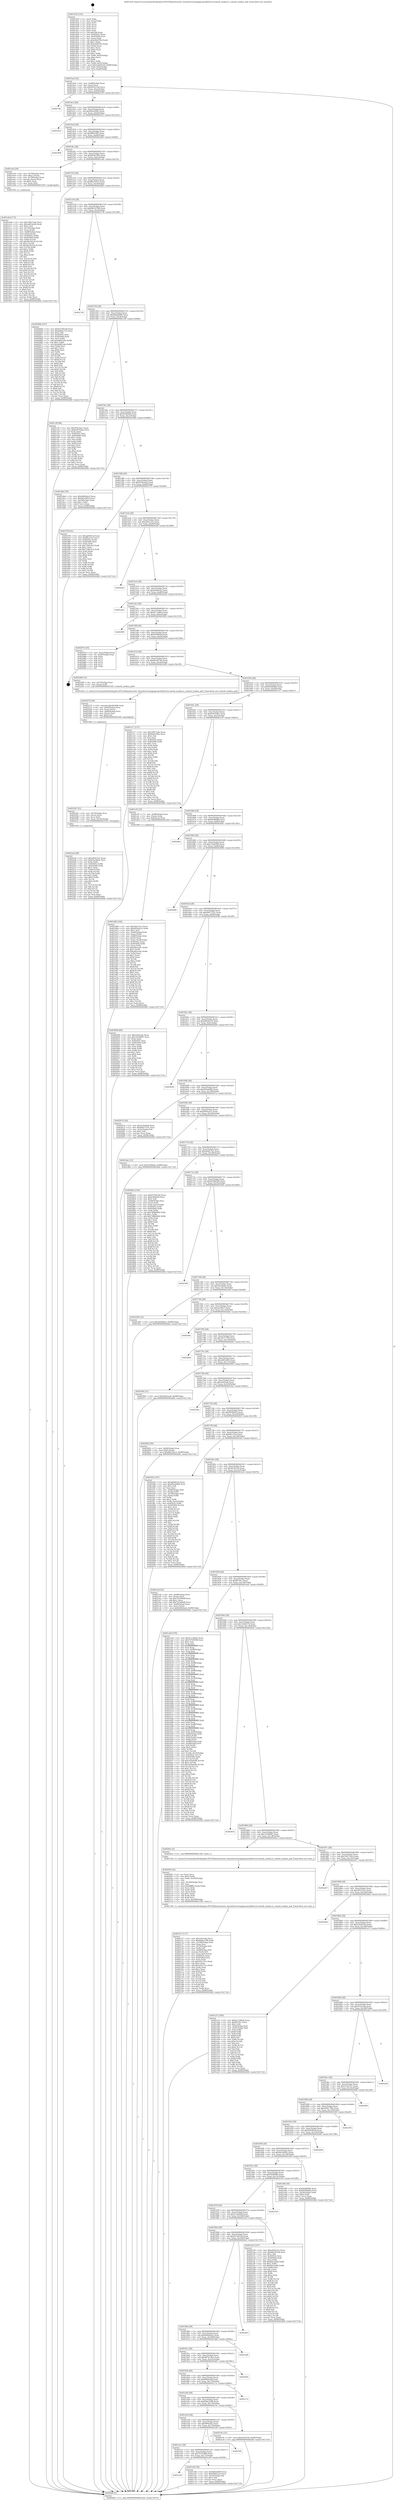 digraph "0x401430" {
  label = "0x401430 (/mnt/c/Users/mathe/Desktop/tcc/POCII/binaries/extr_linuxdriversstagingcomedidriverscomedi_isadma.h_comedi_isadma_poll_Final-ollvm.out::main(0))"
  labelloc = "t"
  node[shape=record]

  Entry [label="",width=0.3,height=0.3,shape=circle,fillcolor=black,style=filled]
  "0x4014a4" [label="{
     0x4014a4 [32]\l
     | [instrs]\l
     &nbsp;&nbsp;0x4014a4 \<+6\>: mov -0x98(%rbp),%eax\l
     &nbsp;&nbsp;0x4014aa \<+2\>: mov %eax,%ecx\l
     &nbsp;&nbsp;0x4014ac \<+6\>: sub $0x8293c10d,%ecx\l
     &nbsp;&nbsp;0x4014b2 \<+6\>: mov %eax,-0xac(%rbp)\l
     &nbsp;&nbsp;0x4014b8 \<+6\>: mov %ecx,-0xb0(%rbp)\l
     &nbsp;&nbsp;0x4014be \<+6\>: je 00000000004027fd \<main+0x13cd\>\l
  }"]
  "0x4027fd" [label="{
     0x4027fd\l
  }", style=dashed]
  "0x4014c4" [label="{
     0x4014c4 [28]\l
     | [instrs]\l
     &nbsp;&nbsp;0x4014c4 \<+5\>: jmp 00000000004014c9 \<main+0x99\>\l
     &nbsp;&nbsp;0x4014c9 \<+6\>: mov -0xac(%rbp),%eax\l
     &nbsp;&nbsp;0x4014cf \<+5\>: sub $0x856e5b83,%eax\l
     &nbsp;&nbsp;0x4014d4 \<+6\>: mov %eax,-0xb4(%rbp)\l
     &nbsp;&nbsp;0x4014da \<+6\>: je 00000000004025e2 \<main+0x11b2\>\l
  }"]
  Exit [label="",width=0.3,height=0.3,shape=circle,fillcolor=black,style=filled,peripheries=2]
  "0x4025e2" [label="{
     0x4025e2\l
  }", style=dashed]
  "0x4014e0" [label="{
     0x4014e0 [28]\l
     | [instrs]\l
     &nbsp;&nbsp;0x4014e0 \<+5\>: jmp 00000000004014e5 \<main+0xb5\>\l
     &nbsp;&nbsp;0x4014e5 \<+6\>: mov -0xac(%rbp),%eax\l
     &nbsp;&nbsp;0x4014eb \<+5\>: sub $0x88035ff5,%eax\l
     &nbsp;&nbsp;0x4014f0 \<+6\>: mov %eax,-0xb8(%rbp)\l
     &nbsp;&nbsp;0x4014f6 \<+6\>: je 0000000000402408 \<main+0xfd8\>\l
  }"]
  "0x4022a6" [label="{
     0x4022a6 [90]\l
     | [instrs]\l
     &nbsp;&nbsp;0x4022a6 \<+5\>: mov $0xa002c5ce,%eax\l
     &nbsp;&nbsp;0x4022ab \<+5\>: mov $0xe0a38edc,%esi\l
     &nbsp;&nbsp;0x4022b0 \<+2\>: xor %edx,%edx\l
     &nbsp;&nbsp;0x4022b2 \<+8\>: mov 0x40505c,%r8d\l
     &nbsp;&nbsp;0x4022ba \<+8\>: mov 0x405060,%r9d\l
     &nbsp;&nbsp;0x4022c2 \<+3\>: sub $0x1,%edx\l
     &nbsp;&nbsp;0x4022c5 \<+3\>: mov %r8d,%r10d\l
     &nbsp;&nbsp;0x4022c8 \<+3\>: add %edx,%r10d\l
     &nbsp;&nbsp;0x4022cb \<+4\>: imul %r10d,%r8d\l
     &nbsp;&nbsp;0x4022cf \<+4\>: and $0x1,%r8d\l
     &nbsp;&nbsp;0x4022d3 \<+4\>: cmp $0x0,%r8d\l
     &nbsp;&nbsp;0x4022d7 \<+4\>: sete %r11b\l
     &nbsp;&nbsp;0x4022db \<+4\>: cmp $0xa,%r9d\l
     &nbsp;&nbsp;0x4022df \<+3\>: setl %bl\l
     &nbsp;&nbsp;0x4022e2 \<+3\>: mov %r11b,%r14b\l
     &nbsp;&nbsp;0x4022e5 \<+3\>: and %bl,%r14b\l
     &nbsp;&nbsp;0x4022e8 \<+3\>: xor %bl,%r11b\l
     &nbsp;&nbsp;0x4022eb \<+3\>: or %r11b,%r14b\l
     &nbsp;&nbsp;0x4022ee \<+4\>: test $0x1,%r14b\l
     &nbsp;&nbsp;0x4022f2 \<+3\>: cmovne %esi,%eax\l
     &nbsp;&nbsp;0x4022f5 \<+6\>: mov %eax,-0x98(%rbp)\l
     &nbsp;&nbsp;0x4022fb \<+5\>: jmp 0000000000402bfd \<main+0x17cd\>\l
  }"]
  "0x402408" [label="{
     0x402408\l
  }", style=dashed]
  "0x4014fc" [label="{
     0x4014fc [28]\l
     | [instrs]\l
     &nbsp;&nbsp;0x4014fc \<+5\>: jmp 0000000000401501 \<main+0xd1\>\l
     &nbsp;&nbsp;0x401501 \<+6\>: mov -0xac(%rbp),%eax\l
     &nbsp;&nbsp;0x401507 \<+5\>: sub $0x89a6706e,%eax\l
     &nbsp;&nbsp;0x40150c \<+6\>: mov %eax,-0xbc(%rbp)\l
     &nbsp;&nbsp;0x401512 \<+6\>: je 0000000000401ea0 \<main+0xa70\>\l
  }"]
  "0x402291" [label="{
     0x402291 [21]\l
     | [instrs]\l
     &nbsp;&nbsp;0x402291 \<+4\>: mov -0x70(%rbp),%rcx\l
     &nbsp;&nbsp;0x402295 \<+3\>: mov (%rcx),%rcx\l
     &nbsp;&nbsp;0x402298 \<+3\>: mov %rcx,%rdi\l
     &nbsp;&nbsp;0x40229b \<+6\>: mov %eax,-0x18c(%rbp)\l
     &nbsp;&nbsp;0x4022a1 \<+5\>: call 0000000000401030 \<free@plt\>\l
     | [calls]\l
     &nbsp;&nbsp;0x401030 \{1\} (unknown)\l
  }"]
  "0x401ea0" [label="{
     0x401ea0 [29]\l
     | [instrs]\l
     &nbsp;&nbsp;0x401ea0 \<+4\>: mov -0x78(%rbp),%rax\l
     &nbsp;&nbsp;0x401ea4 \<+6\>: movl $0x1,(%rax)\l
     &nbsp;&nbsp;0x401eaa \<+4\>: mov -0x78(%rbp),%rax\l
     &nbsp;&nbsp;0x401eae \<+3\>: movslq (%rax),%rax\l
     &nbsp;&nbsp;0x401eb1 \<+4\>: shl $0x2,%rax\l
     &nbsp;&nbsp;0x401eb5 \<+3\>: mov %rax,%rdi\l
     &nbsp;&nbsp;0x401eb8 \<+5\>: call 0000000000401050 \<malloc@plt\>\l
     | [calls]\l
     &nbsp;&nbsp;0x401050 \{1\} (unknown)\l
  }"]
  "0x401518" [label="{
     0x401518 [28]\l
     | [instrs]\l
     &nbsp;&nbsp;0x401518 \<+5\>: jmp 000000000040151d \<main+0xed\>\l
     &nbsp;&nbsp;0x40151d \<+6\>: mov -0xac(%rbp),%eax\l
     &nbsp;&nbsp;0x401523 \<+5\>: sub $0x89a7bec3,%eax\l
     &nbsp;&nbsp;0x401528 \<+6\>: mov %eax,-0xc0(%rbp)\l
     &nbsp;&nbsp;0x40152e \<+6\>: je 000000000040284b \<main+0x141b\>\l
  }"]
  "0x402274" [label="{
     0x402274 [29]\l
     | [instrs]\l
     &nbsp;&nbsp;0x402274 \<+10\>: movabs $0x4030d6,%rdi\l
     &nbsp;&nbsp;0x40227e \<+4\>: mov -0x60(%rbp),%rcx\l
     &nbsp;&nbsp;0x402282 \<+2\>: mov %eax,(%rcx)\l
     &nbsp;&nbsp;0x402284 \<+4\>: mov -0x60(%rbp),%rcx\l
     &nbsp;&nbsp;0x402288 \<+2\>: mov (%rcx),%esi\l
     &nbsp;&nbsp;0x40228a \<+2\>: mov $0x0,%al\l
     &nbsp;&nbsp;0x40228c \<+5\>: call 0000000000401040 \<printf@plt\>\l
     | [calls]\l
     &nbsp;&nbsp;0x401040 \{1\} (unknown)\l
  }"]
  "0x40284b" [label="{
     0x40284b [147]\l
     | [instrs]\l
     &nbsp;&nbsp;0x40284b \<+5\>: mov $0x627b914d,%eax\l
     &nbsp;&nbsp;0x402850 \<+5\>: mov $0xdd46c7a5,%ecx\l
     &nbsp;&nbsp;0x402855 \<+2\>: mov $0x1,%dl\l
     &nbsp;&nbsp;0x402857 \<+7\>: mov 0x40505c,%esi\l
     &nbsp;&nbsp;0x40285e \<+7\>: mov 0x405060,%edi\l
     &nbsp;&nbsp;0x402865 \<+3\>: mov %esi,%r8d\l
     &nbsp;&nbsp;0x402868 \<+7\>: add $0xa84f1ade,%r8d\l
     &nbsp;&nbsp;0x40286f \<+4\>: sub $0x1,%r8d\l
     &nbsp;&nbsp;0x402873 \<+7\>: sub $0xa84f1ade,%r8d\l
     &nbsp;&nbsp;0x40287a \<+4\>: imul %r8d,%esi\l
     &nbsp;&nbsp;0x40287e \<+3\>: and $0x1,%esi\l
     &nbsp;&nbsp;0x402881 \<+3\>: cmp $0x0,%esi\l
     &nbsp;&nbsp;0x402884 \<+4\>: sete %r9b\l
     &nbsp;&nbsp;0x402888 \<+3\>: cmp $0xa,%edi\l
     &nbsp;&nbsp;0x40288b \<+4\>: setl %r10b\l
     &nbsp;&nbsp;0x40288f \<+3\>: mov %r9b,%r11b\l
     &nbsp;&nbsp;0x402892 \<+4\>: xor $0xff,%r11b\l
     &nbsp;&nbsp;0x402896 \<+3\>: mov %r10b,%bl\l
     &nbsp;&nbsp;0x402899 \<+3\>: xor $0xff,%bl\l
     &nbsp;&nbsp;0x40289c \<+3\>: xor $0x0,%dl\l
     &nbsp;&nbsp;0x40289f \<+3\>: mov %r11b,%r14b\l
     &nbsp;&nbsp;0x4028a2 \<+4\>: and $0x0,%r14b\l
     &nbsp;&nbsp;0x4028a6 \<+3\>: and %dl,%r9b\l
     &nbsp;&nbsp;0x4028a9 \<+3\>: mov %bl,%r15b\l
     &nbsp;&nbsp;0x4028ac \<+4\>: and $0x0,%r15b\l
     &nbsp;&nbsp;0x4028b0 \<+3\>: and %dl,%r10b\l
     &nbsp;&nbsp;0x4028b3 \<+3\>: or %r9b,%r14b\l
     &nbsp;&nbsp;0x4028b6 \<+3\>: or %r10b,%r15b\l
     &nbsp;&nbsp;0x4028b9 \<+3\>: xor %r15b,%r14b\l
     &nbsp;&nbsp;0x4028bc \<+3\>: or %bl,%r11b\l
     &nbsp;&nbsp;0x4028bf \<+4\>: xor $0xff,%r11b\l
     &nbsp;&nbsp;0x4028c3 \<+3\>: or $0x0,%dl\l
     &nbsp;&nbsp;0x4028c6 \<+3\>: and %dl,%r11b\l
     &nbsp;&nbsp;0x4028c9 \<+3\>: or %r11b,%r14b\l
     &nbsp;&nbsp;0x4028cc \<+4\>: test $0x1,%r14b\l
     &nbsp;&nbsp;0x4028d0 \<+3\>: cmovne %ecx,%eax\l
     &nbsp;&nbsp;0x4028d3 \<+6\>: mov %eax,-0x98(%rbp)\l
     &nbsp;&nbsp;0x4028d9 \<+5\>: jmp 0000000000402bfd \<main+0x17cd\>\l
  }"]
  "0x401534" [label="{
     0x401534 [28]\l
     | [instrs]\l
     &nbsp;&nbsp;0x401534 \<+5\>: jmp 0000000000401539 \<main+0x109\>\l
     &nbsp;&nbsp;0x401539 \<+6\>: mov -0xac(%rbp),%eax\l
     &nbsp;&nbsp;0x40153f \<+5\>: sub $0x8b0147b8,%eax\l
     &nbsp;&nbsp;0x401544 \<+6\>: mov %eax,-0xc4(%rbp)\l
     &nbsp;&nbsp;0x40154a \<+6\>: je 0000000000402728 \<main+0x12f8\>\l
  }"]
  "0x402127" [label="{
     0x402127 [117]\l
     | [instrs]\l
     &nbsp;&nbsp;0x402127 \<+5\>: mov $0x3cb5cafa,%ecx\l
     &nbsp;&nbsp;0x40212c \<+5\>: mov $0x6b8a3108,%edx\l
     &nbsp;&nbsp;0x402131 \<+6\>: mov -0x188(%rbp),%esi\l
     &nbsp;&nbsp;0x402137 \<+3\>: imul %eax,%esi\l
     &nbsp;&nbsp;0x40213a \<+4\>: mov -0x70(%rbp),%r8\l
     &nbsp;&nbsp;0x40213e \<+3\>: mov (%r8),%r8\l
     &nbsp;&nbsp;0x402141 \<+4\>: mov -0x68(%rbp),%r9\l
     &nbsp;&nbsp;0x402145 \<+3\>: movslq (%r9),%r9\l
     &nbsp;&nbsp;0x402148 \<+4\>: mov %esi,(%r8,%r9,4)\l
     &nbsp;&nbsp;0x40214c \<+7\>: mov 0x40505c,%eax\l
     &nbsp;&nbsp;0x402153 \<+7\>: mov 0x405060,%esi\l
     &nbsp;&nbsp;0x40215a \<+2\>: mov %eax,%edi\l
     &nbsp;&nbsp;0x40215c \<+6\>: sub $0xc65c151e,%edi\l
     &nbsp;&nbsp;0x402162 \<+3\>: sub $0x1,%edi\l
     &nbsp;&nbsp;0x402165 \<+6\>: add $0xc65c151e,%edi\l
     &nbsp;&nbsp;0x40216b \<+3\>: imul %edi,%eax\l
     &nbsp;&nbsp;0x40216e \<+3\>: and $0x1,%eax\l
     &nbsp;&nbsp;0x402171 \<+3\>: cmp $0x0,%eax\l
     &nbsp;&nbsp;0x402174 \<+4\>: sete %r10b\l
     &nbsp;&nbsp;0x402178 \<+3\>: cmp $0xa,%esi\l
     &nbsp;&nbsp;0x40217b \<+4\>: setl %r11b\l
     &nbsp;&nbsp;0x40217f \<+3\>: mov %r10b,%bl\l
     &nbsp;&nbsp;0x402182 \<+3\>: and %r11b,%bl\l
     &nbsp;&nbsp;0x402185 \<+3\>: xor %r11b,%r10b\l
     &nbsp;&nbsp;0x402188 \<+3\>: or %r10b,%bl\l
     &nbsp;&nbsp;0x40218b \<+3\>: test $0x1,%bl\l
     &nbsp;&nbsp;0x40218e \<+3\>: cmovne %edx,%ecx\l
     &nbsp;&nbsp;0x402191 \<+6\>: mov %ecx,-0x98(%rbp)\l
     &nbsp;&nbsp;0x402197 \<+5\>: jmp 0000000000402bfd \<main+0x17cd\>\l
  }"]
  "0x402728" [label="{
     0x402728\l
  }", style=dashed]
  "0x401550" [label="{
     0x401550 [28]\l
     | [instrs]\l
     &nbsp;&nbsp;0x401550 \<+5\>: jmp 0000000000401555 \<main+0x125\>\l
     &nbsp;&nbsp;0x401555 \<+6\>: mov -0xac(%rbp),%eax\l
     &nbsp;&nbsp;0x40155b \<+5\>: sub $0x8d0a6409,%eax\l
     &nbsp;&nbsp;0x401560 \<+6\>: mov %eax,-0xc8(%rbp)\l
     &nbsp;&nbsp;0x401566 \<+6\>: je 0000000000401c9f \<main+0x86f\>\l
  }"]
  "0x4020f3" [label="{
     0x4020f3 [52]\l
     | [instrs]\l
     &nbsp;&nbsp;0x4020f3 \<+2\>: xor %ecx,%ecx\l
     &nbsp;&nbsp;0x4020f5 \<+5\>: mov $0x2,%edx\l
     &nbsp;&nbsp;0x4020fa \<+6\>: mov %edx,-0x184(%rbp)\l
     &nbsp;&nbsp;0x402100 \<+1\>: cltd\l
     &nbsp;&nbsp;0x402101 \<+6\>: mov -0x184(%rbp),%esi\l
     &nbsp;&nbsp;0x402107 \<+2\>: idiv %esi\l
     &nbsp;&nbsp;0x402109 \<+6\>: imul $0xfffffffe,%edx,%edx\l
     &nbsp;&nbsp;0x40210f \<+2\>: mov %ecx,%edi\l
     &nbsp;&nbsp;0x402111 \<+2\>: sub %edx,%edi\l
     &nbsp;&nbsp;0x402113 \<+2\>: mov %ecx,%edx\l
     &nbsp;&nbsp;0x402115 \<+3\>: sub $0x1,%edx\l
     &nbsp;&nbsp;0x402118 \<+2\>: add %edx,%edi\l
     &nbsp;&nbsp;0x40211a \<+2\>: sub %edi,%ecx\l
     &nbsp;&nbsp;0x40211c \<+6\>: mov %ecx,-0x188(%rbp)\l
     &nbsp;&nbsp;0x402122 \<+5\>: call 0000000000401160 \<next_i\>\l
     | [calls]\l
     &nbsp;&nbsp;0x401160 \{1\} (/mnt/c/Users/mathe/Desktop/tcc/POCII/binaries/extr_linuxdriversstagingcomedidriverscomedi_isadma.h_comedi_isadma_poll_Final-ollvm.out::next_i)\l
  }"]
  "0x401c9f" [label="{
     0x401c9f [86]\l
     | [instrs]\l
     &nbsp;&nbsp;0x401c9f \<+5\>: mov $0x205c5acc,%eax\l
     &nbsp;&nbsp;0x401ca4 \<+5\>: mov $0xbc8704ae,%ecx\l
     &nbsp;&nbsp;0x401ca9 \<+2\>: xor %edx,%edx\l
     &nbsp;&nbsp;0x401cab \<+7\>: mov 0x40505c,%esi\l
     &nbsp;&nbsp;0x401cb2 \<+7\>: mov 0x405060,%edi\l
     &nbsp;&nbsp;0x401cb9 \<+3\>: sub $0x1,%edx\l
     &nbsp;&nbsp;0x401cbc \<+3\>: mov %esi,%r8d\l
     &nbsp;&nbsp;0x401cbf \<+3\>: add %edx,%r8d\l
     &nbsp;&nbsp;0x401cc2 \<+4\>: imul %r8d,%esi\l
     &nbsp;&nbsp;0x401cc6 \<+3\>: and $0x1,%esi\l
     &nbsp;&nbsp;0x401cc9 \<+3\>: cmp $0x0,%esi\l
     &nbsp;&nbsp;0x401ccc \<+4\>: sete %r9b\l
     &nbsp;&nbsp;0x401cd0 \<+3\>: cmp $0xa,%edi\l
     &nbsp;&nbsp;0x401cd3 \<+4\>: setl %r10b\l
     &nbsp;&nbsp;0x401cd7 \<+3\>: mov %r9b,%r11b\l
     &nbsp;&nbsp;0x401cda \<+3\>: and %r10b,%r11b\l
     &nbsp;&nbsp;0x401cdd \<+3\>: xor %r10b,%r9b\l
     &nbsp;&nbsp;0x401ce0 \<+3\>: or %r9b,%r11b\l
     &nbsp;&nbsp;0x401ce3 \<+4\>: test $0x1,%r11b\l
     &nbsp;&nbsp;0x401ce7 \<+3\>: cmovne %ecx,%eax\l
     &nbsp;&nbsp;0x401cea \<+6\>: mov %eax,-0x98(%rbp)\l
     &nbsp;&nbsp;0x401cf0 \<+5\>: jmp 0000000000402bfd \<main+0x17cd\>\l
  }"]
  "0x40156c" [label="{
     0x40156c [28]\l
     | [instrs]\l
     &nbsp;&nbsp;0x40156c \<+5\>: jmp 0000000000401571 \<main+0x141\>\l
     &nbsp;&nbsp;0x401571 \<+6\>: mov -0xac(%rbp),%eax\l
     &nbsp;&nbsp;0x401577 \<+5\>: sub $0x91f00fab,%eax\l
     &nbsp;&nbsp;0x40157c \<+6\>: mov %eax,-0xcc(%rbp)\l
     &nbsp;&nbsp;0x401582 \<+6\>: je 0000000000401dbd \<main+0x98d\>\l
  }"]
  "0x401ebd" [label="{
     0x401ebd [172]\l
     | [instrs]\l
     &nbsp;&nbsp;0x401ebd \<+5\>: mov $0x19817ede,%ecx\l
     &nbsp;&nbsp;0x401ec2 \<+5\>: mov $0xed652e84,%edx\l
     &nbsp;&nbsp;0x401ec7 \<+3\>: mov $0x1,%sil\l
     &nbsp;&nbsp;0x401eca \<+4\>: mov -0x70(%rbp),%rdi\l
     &nbsp;&nbsp;0x401ece \<+3\>: mov %rax,(%rdi)\l
     &nbsp;&nbsp;0x401ed1 \<+4\>: mov -0x68(%rbp),%rax\l
     &nbsp;&nbsp;0x401ed5 \<+6\>: movl $0x0,(%rax)\l
     &nbsp;&nbsp;0x401edb \<+8\>: mov 0x40505c,%r8d\l
     &nbsp;&nbsp;0x401ee3 \<+8\>: mov 0x405060,%r9d\l
     &nbsp;&nbsp;0x401eeb \<+3\>: mov %r8d,%r10d\l
     &nbsp;&nbsp;0x401eee \<+7\>: add $0x4bc922c6,%r10d\l
     &nbsp;&nbsp;0x401ef5 \<+4\>: sub $0x1,%r10d\l
     &nbsp;&nbsp;0x401ef9 \<+7\>: sub $0x4bc922c6,%r10d\l
     &nbsp;&nbsp;0x401f00 \<+4\>: imul %r10d,%r8d\l
     &nbsp;&nbsp;0x401f04 \<+4\>: and $0x1,%r8d\l
     &nbsp;&nbsp;0x401f08 \<+4\>: cmp $0x0,%r8d\l
     &nbsp;&nbsp;0x401f0c \<+4\>: sete %r11b\l
     &nbsp;&nbsp;0x401f10 \<+4\>: cmp $0xa,%r9d\l
     &nbsp;&nbsp;0x401f14 \<+3\>: setl %bl\l
     &nbsp;&nbsp;0x401f17 \<+3\>: mov %r11b,%r14b\l
     &nbsp;&nbsp;0x401f1a \<+4\>: xor $0xff,%r14b\l
     &nbsp;&nbsp;0x401f1e \<+3\>: mov %bl,%r15b\l
     &nbsp;&nbsp;0x401f21 \<+4\>: xor $0xff,%r15b\l
     &nbsp;&nbsp;0x401f25 \<+4\>: xor $0x0,%sil\l
     &nbsp;&nbsp;0x401f29 \<+3\>: mov %r14b,%r12b\l
     &nbsp;&nbsp;0x401f2c \<+4\>: and $0x0,%r12b\l
     &nbsp;&nbsp;0x401f30 \<+3\>: and %sil,%r11b\l
     &nbsp;&nbsp;0x401f33 \<+3\>: mov %r15b,%r13b\l
     &nbsp;&nbsp;0x401f36 \<+4\>: and $0x0,%r13b\l
     &nbsp;&nbsp;0x401f3a \<+3\>: and %sil,%bl\l
     &nbsp;&nbsp;0x401f3d \<+3\>: or %r11b,%r12b\l
     &nbsp;&nbsp;0x401f40 \<+3\>: or %bl,%r13b\l
     &nbsp;&nbsp;0x401f43 \<+3\>: xor %r13b,%r12b\l
     &nbsp;&nbsp;0x401f46 \<+3\>: or %r15b,%r14b\l
     &nbsp;&nbsp;0x401f49 \<+4\>: xor $0xff,%r14b\l
     &nbsp;&nbsp;0x401f4d \<+4\>: or $0x0,%sil\l
     &nbsp;&nbsp;0x401f51 \<+3\>: and %sil,%r14b\l
     &nbsp;&nbsp;0x401f54 \<+3\>: or %r14b,%r12b\l
     &nbsp;&nbsp;0x401f57 \<+4\>: test $0x1,%r12b\l
     &nbsp;&nbsp;0x401f5b \<+3\>: cmovne %edx,%ecx\l
     &nbsp;&nbsp;0x401f5e \<+6\>: mov %ecx,-0x98(%rbp)\l
     &nbsp;&nbsp;0x401f64 \<+5\>: jmp 0000000000402bfd \<main+0x17cd\>\l
  }"]
  "0x401dbd" [label="{
     0x401dbd [30]\l
     | [instrs]\l
     &nbsp;&nbsp;0x401dbd \<+5\>: mov $0x646b9ac0,%eax\l
     &nbsp;&nbsp;0x401dc2 \<+5\>: mov $0x4d3c6043,%ecx\l
     &nbsp;&nbsp;0x401dc7 \<+3\>: mov -0x34(%rbp),%edx\l
     &nbsp;&nbsp;0x401dca \<+3\>: cmp $0x1,%edx\l
     &nbsp;&nbsp;0x401dcd \<+3\>: cmovl %ecx,%eax\l
     &nbsp;&nbsp;0x401dd0 \<+6\>: mov %eax,-0x98(%rbp)\l
     &nbsp;&nbsp;0x401dd6 \<+5\>: jmp 0000000000402bfd \<main+0x17cd\>\l
  }"]
  "0x401588" [label="{
     0x401588 [28]\l
     | [instrs]\l
     &nbsp;&nbsp;0x401588 \<+5\>: jmp 000000000040158d \<main+0x15d\>\l
     &nbsp;&nbsp;0x40158d \<+6\>: mov -0xac(%rbp),%eax\l
     &nbsp;&nbsp;0x401593 \<+5\>: sub $0x9c8b3ac6,%eax\l
     &nbsp;&nbsp;0x401598 \<+6\>: mov %eax,-0xd0(%rbp)\l
     &nbsp;&nbsp;0x40159e \<+6\>: je 0000000000401f78 \<main+0xb48\>\l
  }"]
  "0x401d08" [label="{
     0x401d08 [166]\l
     | [instrs]\l
     &nbsp;&nbsp;0x401d08 \<+5\>: mov $0x205c5acc,%ecx\l
     &nbsp;&nbsp;0x401d0d \<+5\>: mov $0xd95baa1e,%edx\l
     &nbsp;&nbsp;0x401d12 \<+3\>: mov $0x1,%sil\l
     &nbsp;&nbsp;0x401d15 \<+4\>: mov -0x80(%rbp),%rdi\l
     &nbsp;&nbsp;0x401d19 \<+2\>: mov %eax,(%rdi)\l
     &nbsp;&nbsp;0x401d1b \<+4\>: mov -0x80(%rbp),%rdi\l
     &nbsp;&nbsp;0x401d1f \<+2\>: mov (%rdi),%eax\l
     &nbsp;&nbsp;0x401d21 \<+3\>: mov %eax,-0x34(%rbp)\l
     &nbsp;&nbsp;0x401d24 \<+7\>: mov 0x40505c,%eax\l
     &nbsp;&nbsp;0x401d2b \<+8\>: mov 0x405060,%r8d\l
     &nbsp;&nbsp;0x401d33 \<+3\>: mov %eax,%r9d\l
     &nbsp;&nbsp;0x401d36 \<+7\>: sub $0xa0bcea9c,%r9d\l
     &nbsp;&nbsp;0x401d3d \<+4\>: sub $0x1,%r9d\l
     &nbsp;&nbsp;0x401d41 \<+7\>: add $0xa0bcea9c,%r9d\l
     &nbsp;&nbsp;0x401d48 \<+4\>: imul %r9d,%eax\l
     &nbsp;&nbsp;0x401d4c \<+3\>: and $0x1,%eax\l
     &nbsp;&nbsp;0x401d4f \<+3\>: cmp $0x0,%eax\l
     &nbsp;&nbsp;0x401d52 \<+4\>: sete %r10b\l
     &nbsp;&nbsp;0x401d56 \<+4\>: cmp $0xa,%r8d\l
     &nbsp;&nbsp;0x401d5a \<+4\>: setl %r11b\l
     &nbsp;&nbsp;0x401d5e \<+3\>: mov %r10b,%bl\l
     &nbsp;&nbsp;0x401d61 \<+3\>: xor $0xff,%bl\l
     &nbsp;&nbsp;0x401d64 \<+3\>: mov %r11b,%r14b\l
     &nbsp;&nbsp;0x401d67 \<+4\>: xor $0xff,%r14b\l
     &nbsp;&nbsp;0x401d6b \<+4\>: xor $0x1,%sil\l
     &nbsp;&nbsp;0x401d6f \<+3\>: mov %bl,%r15b\l
     &nbsp;&nbsp;0x401d72 \<+4\>: and $0xff,%r15b\l
     &nbsp;&nbsp;0x401d76 \<+3\>: and %sil,%r10b\l
     &nbsp;&nbsp;0x401d79 \<+3\>: mov %r14b,%r12b\l
     &nbsp;&nbsp;0x401d7c \<+4\>: and $0xff,%r12b\l
     &nbsp;&nbsp;0x401d80 \<+3\>: and %sil,%r11b\l
     &nbsp;&nbsp;0x401d83 \<+3\>: or %r10b,%r15b\l
     &nbsp;&nbsp;0x401d86 \<+3\>: or %r11b,%r12b\l
     &nbsp;&nbsp;0x401d89 \<+3\>: xor %r12b,%r15b\l
     &nbsp;&nbsp;0x401d8c \<+3\>: or %r14b,%bl\l
     &nbsp;&nbsp;0x401d8f \<+3\>: xor $0xff,%bl\l
     &nbsp;&nbsp;0x401d92 \<+4\>: or $0x1,%sil\l
     &nbsp;&nbsp;0x401d96 \<+3\>: and %sil,%bl\l
     &nbsp;&nbsp;0x401d99 \<+3\>: or %bl,%r15b\l
     &nbsp;&nbsp;0x401d9c \<+4\>: test $0x1,%r15b\l
     &nbsp;&nbsp;0x401da0 \<+3\>: cmovne %edx,%ecx\l
     &nbsp;&nbsp;0x401da3 \<+6\>: mov %ecx,-0x98(%rbp)\l
     &nbsp;&nbsp;0x401da9 \<+5\>: jmp 0000000000402bfd \<main+0x17cd\>\l
  }"]
  "0x401f78" [label="{
     0x401f78 [91]\l
     | [instrs]\l
     &nbsp;&nbsp;0x401f78 \<+5\>: mov $0xab04fe3e,%eax\l
     &nbsp;&nbsp;0x401f7d \<+5\>: mov $0xff5cc3a3,%ecx\l
     &nbsp;&nbsp;0x401f82 \<+7\>: mov 0x40505c,%edx\l
     &nbsp;&nbsp;0x401f89 \<+7\>: mov 0x405060,%esi\l
     &nbsp;&nbsp;0x401f90 \<+2\>: mov %edx,%edi\l
     &nbsp;&nbsp;0x401f92 \<+6\>: sub $0x7c84c5e2,%edi\l
     &nbsp;&nbsp;0x401f98 \<+3\>: sub $0x1,%edi\l
     &nbsp;&nbsp;0x401f9b \<+6\>: add $0x7c84c5e2,%edi\l
     &nbsp;&nbsp;0x401fa1 \<+3\>: imul %edi,%edx\l
     &nbsp;&nbsp;0x401fa4 \<+3\>: and $0x1,%edx\l
     &nbsp;&nbsp;0x401fa7 \<+3\>: cmp $0x0,%edx\l
     &nbsp;&nbsp;0x401faa \<+4\>: sete %r8b\l
     &nbsp;&nbsp;0x401fae \<+3\>: cmp $0xa,%esi\l
     &nbsp;&nbsp;0x401fb1 \<+4\>: setl %r9b\l
     &nbsp;&nbsp;0x401fb5 \<+3\>: mov %r8b,%r10b\l
     &nbsp;&nbsp;0x401fb8 \<+3\>: and %r9b,%r10b\l
     &nbsp;&nbsp;0x401fbb \<+3\>: xor %r9b,%r8b\l
     &nbsp;&nbsp;0x401fbe \<+3\>: or %r8b,%r10b\l
     &nbsp;&nbsp;0x401fc1 \<+4\>: test $0x1,%r10b\l
     &nbsp;&nbsp;0x401fc5 \<+3\>: cmovne %ecx,%eax\l
     &nbsp;&nbsp;0x401fc8 \<+6\>: mov %eax,-0x98(%rbp)\l
     &nbsp;&nbsp;0x401fce \<+5\>: jmp 0000000000402bfd \<main+0x17cd\>\l
  }"]
  "0x4015a4" [label="{
     0x4015a4 [28]\l
     | [instrs]\l
     &nbsp;&nbsp;0x4015a4 \<+5\>: jmp 00000000004015a9 \<main+0x179\>\l
     &nbsp;&nbsp;0x4015a9 \<+6\>: mov -0xac(%rbp),%eax\l
     &nbsp;&nbsp;0x4015af \<+5\>: sub $0xa002c5ce,%eax\l
     &nbsp;&nbsp;0x4015b4 \<+6\>: mov %eax,-0xd4(%rbp)\l
     &nbsp;&nbsp;0x4015ba \<+6\>: je 0000000000402abf \<main+0x168f\>\l
  }"]
  "0x401a58" [label="{
     0x401a58\l
  }", style=dashed]
  "0x402abf" [label="{
     0x402abf\l
  }", style=dashed]
  "0x4015c0" [label="{
     0x4015c0 [28]\l
     | [instrs]\l
     &nbsp;&nbsp;0x4015c0 \<+5\>: jmp 00000000004015c5 \<main+0x195\>\l
     &nbsp;&nbsp;0x4015c5 \<+6\>: mov -0xac(%rbp),%eax\l
     &nbsp;&nbsp;0x4015cb \<+5\>: sub $0xab04fe3e,%eax\l
     &nbsp;&nbsp;0x4015d0 \<+6\>: mov %eax,-0xd8(%rbp)\l
     &nbsp;&nbsp;0x4015d6 \<+6\>: je 0000000000402a44 \<main+0x1614\>\l
  }"]
  "0x401c60" [label="{
     0x401c60 [30]\l
     | [instrs]\l
     &nbsp;&nbsp;0x401c60 \<+5\>: mov $0x8d0a6409,%eax\l
     &nbsp;&nbsp;0x401c65 \<+5\>: mov $0x69fde2a9,%ecx\l
     &nbsp;&nbsp;0x401c6a \<+3\>: mov -0x35(%rbp),%dl\l
     &nbsp;&nbsp;0x401c6d \<+3\>: test $0x1,%dl\l
     &nbsp;&nbsp;0x401c70 \<+3\>: cmovne %ecx,%eax\l
     &nbsp;&nbsp;0x401c73 \<+6\>: mov %eax,-0x98(%rbp)\l
     &nbsp;&nbsp;0x401c79 \<+5\>: jmp 0000000000402bfd \<main+0x17cd\>\l
  }"]
  "0x402a44" [label="{
     0x402a44\l
  }", style=dashed]
  "0x4015dc" [label="{
     0x4015dc [28]\l
     | [instrs]\l
     &nbsp;&nbsp;0x4015dc \<+5\>: jmp 00000000004015e1 \<main+0x1b1\>\l
     &nbsp;&nbsp;0x4015e1 \<+6\>: mov -0xac(%rbp),%eax\l
     &nbsp;&nbsp;0x4015e7 \<+5\>: sub $0xb113d6e4,%eax\l
     &nbsp;&nbsp;0x4015ec \<+6\>: mov %eax,-0xdc(%rbp)\l
     &nbsp;&nbsp;0x4015f2 \<+6\>: je 000000000040298f \<main+0x155f\>\l
  }"]
  "0x401a3c" [label="{
     0x401a3c [28]\l
     | [instrs]\l
     &nbsp;&nbsp;0x401a3c \<+5\>: jmp 0000000000401a41 \<main+0x611\>\l
     &nbsp;&nbsp;0x401a41 \<+6\>: mov -0xac(%rbp),%eax\l
     &nbsp;&nbsp;0x401a47 \<+5\>: sub $0x70705998,%eax\l
     &nbsp;&nbsp;0x401a4c \<+6\>: mov %eax,-0x17c(%rbp)\l
     &nbsp;&nbsp;0x401a52 \<+6\>: je 0000000000401c60 \<main+0x830\>\l
  }"]
  "0x40298f" [label="{
     0x40298f\l
  }", style=dashed]
  "0x4015f8" [label="{
     0x4015f8 [28]\l
     | [instrs]\l
     &nbsp;&nbsp;0x4015f8 \<+5\>: jmp 00000000004015fd \<main+0x1cd\>\l
     &nbsp;&nbsp;0x4015fd \<+6\>: mov -0xac(%rbp),%eax\l
     &nbsp;&nbsp;0x401603 \<+5\>: sub $0xb36f4def,%eax\l
     &nbsp;&nbsp;0x401608 \<+6\>: mov %eax,-0xe0(%rbp)\l
     &nbsp;&nbsp;0x40160e \<+6\>: je 000000000040297d \<main+0x154d\>\l
  }"]
  "0x4023f9" [label="{
     0x4023f9\l
  }", style=dashed]
  "0x40297d" [label="{
     0x40297d [18]\l
     | [instrs]\l
     &nbsp;&nbsp;0x40297d \<+3\>: mov -0x2c(%rbp),%eax\l
     &nbsp;&nbsp;0x402980 \<+4\>: lea -0x28(%rbp),%rsp\l
     &nbsp;&nbsp;0x402984 \<+1\>: pop %rbx\l
     &nbsp;&nbsp;0x402985 \<+2\>: pop %r12\l
     &nbsp;&nbsp;0x402987 \<+2\>: pop %r13\l
     &nbsp;&nbsp;0x402989 \<+2\>: pop %r14\l
     &nbsp;&nbsp;0x40298b \<+2\>: pop %r15\l
     &nbsp;&nbsp;0x40298d \<+1\>: pop %rbp\l
     &nbsp;&nbsp;0x40298e \<+1\>: ret\l
  }"]
  "0x401614" [label="{
     0x401614 [28]\l
     | [instrs]\l
     &nbsp;&nbsp;0x401614 \<+5\>: jmp 0000000000401619 \<main+0x1e9\>\l
     &nbsp;&nbsp;0x401619 \<+6\>: mov -0xac(%rbp),%eax\l
     &nbsp;&nbsp;0x40161f \<+5\>: sub $0xb6a567d4,%eax\l
     &nbsp;&nbsp;0x401624 \<+6\>: mov %eax,-0xe4(%rbp)\l
     &nbsp;&nbsp;0x40162a \<+6\>: je 0000000000402268 \<main+0xe38\>\l
  }"]
  "0x401a20" [label="{
     0x401a20 [28]\l
     | [instrs]\l
     &nbsp;&nbsp;0x401a20 \<+5\>: jmp 0000000000401a25 \<main+0x5f5\>\l
     &nbsp;&nbsp;0x401a25 \<+6\>: mov -0xac(%rbp),%eax\l
     &nbsp;&nbsp;0x401a2b \<+5\>: sub $0x6f94cbfc,%eax\l
     &nbsp;&nbsp;0x401a30 \<+6\>: mov %eax,-0x178(%rbp)\l
     &nbsp;&nbsp;0x401a36 \<+6\>: je 00000000004023f9 \<main+0xfc9\>\l
  }"]
  "0x402268" [label="{
     0x402268 [12]\l
     | [instrs]\l
     &nbsp;&nbsp;0x402268 \<+4\>: mov -0x70(%rbp),%rax\l
     &nbsp;&nbsp;0x40226c \<+3\>: mov (%rax),%rdi\l
     &nbsp;&nbsp;0x40226f \<+5\>: call 0000000000401420 \<comedi_isadma_poll\>\l
     | [calls]\l
     &nbsp;&nbsp;0x401420 \{1\} (/mnt/c/Users/mathe/Desktop/tcc/POCII/binaries/extr_linuxdriversstagingcomedidriverscomedi_isadma.h_comedi_isadma_poll_Final-ollvm.out::comedi_isadma_poll)\l
  }"]
  "0x401630" [label="{
     0x401630 [28]\l
     | [instrs]\l
     &nbsp;&nbsp;0x401630 \<+5\>: jmp 0000000000401635 \<main+0x205\>\l
     &nbsp;&nbsp;0x401635 \<+6\>: mov -0xac(%rbp),%eax\l
     &nbsp;&nbsp;0x40163b \<+5\>: sub $0xb950bb6b,%eax\l
     &nbsp;&nbsp;0x401640 \<+6\>: mov %eax,-0xe8(%rbp)\l
     &nbsp;&nbsp;0x401646 \<+6\>: je 0000000000401e17 \<main+0x9e7\>\l
  }"]
  "0x40219c" [label="{
     0x40219c [15]\l
     | [instrs]\l
     &nbsp;&nbsp;0x40219c \<+10\>: movl $0x923633d,-0x98(%rbp)\l
     &nbsp;&nbsp;0x4021a6 \<+5\>: jmp 0000000000402bfd \<main+0x17cd\>\l
  }"]
  "0x401e17" [label="{
     0x401e17 [137]\l
     | [instrs]\l
     &nbsp;&nbsp;0x401e17 \<+5\>: mov $0x19817ede,%eax\l
     &nbsp;&nbsp;0x401e1c \<+5\>: mov $0x89a6706e,%ecx\l
     &nbsp;&nbsp;0x401e21 \<+2\>: mov $0x1,%dl\l
     &nbsp;&nbsp;0x401e23 \<+2\>: xor %esi,%esi\l
     &nbsp;&nbsp;0x401e25 \<+7\>: mov 0x40505c,%edi\l
     &nbsp;&nbsp;0x401e2c \<+8\>: mov 0x405060,%r8d\l
     &nbsp;&nbsp;0x401e34 \<+3\>: sub $0x1,%esi\l
     &nbsp;&nbsp;0x401e37 \<+3\>: mov %edi,%r9d\l
     &nbsp;&nbsp;0x401e3a \<+3\>: add %esi,%r9d\l
     &nbsp;&nbsp;0x401e3d \<+4\>: imul %r9d,%edi\l
     &nbsp;&nbsp;0x401e41 \<+3\>: and $0x1,%edi\l
     &nbsp;&nbsp;0x401e44 \<+3\>: cmp $0x0,%edi\l
     &nbsp;&nbsp;0x401e47 \<+4\>: sete %r10b\l
     &nbsp;&nbsp;0x401e4b \<+4\>: cmp $0xa,%r8d\l
     &nbsp;&nbsp;0x401e4f \<+4\>: setl %r11b\l
     &nbsp;&nbsp;0x401e53 \<+3\>: mov %r10b,%bl\l
     &nbsp;&nbsp;0x401e56 \<+3\>: xor $0xff,%bl\l
     &nbsp;&nbsp;0x401e59 \<+3\>: mov %r11b,%r14b\l
     &nbsp;&nbsp;0x401e5c \<+4\>: xor $0xff,%r14b\l
     &nbsp;&nbsp;0x401e60 \<+3\>: xor $0x1,%dl\l
     &nbsp;&nbsp;0x401e63 \<+3\>: mov %bl,%r15b\l
     &nbsp;&nbsp;0x401e66 \<+4\>: and $0xff,%r15b\l
     &nbsp;&nbsp;0x401e6a \<+3\>: and %dl,%r10b\l
     &nbsp;&nbsp;0x401e6d \<+3\>: mov %r14b,%r12b\l
     &nbsp;&nbsp;0x401e70 \<+4\>: and $0xff,%r12b\l
     &nbsp;&nbsp;0x401e74 \<+3\>: and %dl,%r11b\l
     &nbsp;&nbsp;0x401e77 \<+3\>: or %r10b,%r15b\l
     &nbsp;&nbsp;0x401e7a \<+3\>: or %r11b,%r12b\l
     &nbsp;&nbsp;0x401e7d \<+3\>: xor %r12b,%r15b\l
     &nbsp;&nbsp;0x401e80 \<+3\>: or %r14b,%bl\l
     &nbsp;&nbsp;0x401e83 \<+3\>: xor $0xff,%bl\l
     &nbsp;&nbsp;0x401e86 \<+3\>: or $0x1,%dl\l
     &nbsp;&nbsp;0x401e89 \<+2\>: and %dl,%bl\l
     &nbsp;&nbsp;0x401e8b \<+3\>: or %bl,%r15b\l
     &nbsp;&nbsp;0x401e8e \<+4\>: test $0x1,%r15b\l
     &nbsp;&nbsp;0x401e92 \<+3\>: cmovne %ecx,%eax\l
     &nbsp;&nbsp;0x401e95 \<+6\>: mov %eax,-0x98(%rbp)\l
     &nbsp;&nbsp;0x401e9b \<+5\>: jmp 0000000000402bfd \<main+0x17cd\>\l
  }"]
  "0x40164c" [label="{
     0x40164c [28]\l
     | [instrs]\l
     &nbsp;&nbsp;0x40164c \<+5\>: jmp 0000000000401651 \<main+0x221\>\l
     &nbsp;&nbsp;0x401651 \<+6\>: mov -0xac(%rbp),%eax\l
     &nbsp;&nbsp;0x401657 \<+5\>: sub $0xbc8704ae,%eax\l
     &nbsp;&nbsp;0x40165c \<+6\>: mov %eax,-0xec(%rbp)\l
     &nbsp;&nbsp;0x401662 \<+6\>: je 0000000000401cf5 \<main+0x8c5\>\l
  }"]
  "0x401a04" [label="{
     0x401a04 [28]\l
     | [instrs]\l
     &nbsp;&nbsp;0x401a04 \<+5\>: jmp 0000000000401a09 \<main+0x5d9\>\l
     &nbsp;&nbsp;0x401a09 \<+6\>: mov -0xac(%rbp),%eax\l
     &nbsp;&nbsp;0x401a0f \<+5\>: sub $0x6b8a3108,%eax\l
     &nbsp;&nbsp;0x401a14 \<+6\>: mov %eax,-0x174(%rbp)\l
     &nbsp;&nbsp;0x401a1a \<+6\>: je 000000000040219c \<main+0xd6c\>\l
  }"]
  "0x401cf5" [label="{
     0x401cf5 [19]\l
     | [instrs]\l
     &nbsp;&nbsp;0x401cf5 \<+7\>: mov -0x88(%rbp),%rax\l
     &nbsp;&nbsp;0x401cfc \<+3\>: mov (%rax),%rax\l
     &nbsp;&nbsp;0x401cff \<+4\>: mov 0x8(%rax),%rdi\l
     &nbsp;&nbsp;0x401d03 \<+5\>: call 0000000000401060 \<atoi@plt\>\l
     | [calls]\l
     &nbsp;&nbsp;0x401060 \{1\} (unknown)\l
  }"]
  "0x401668" [label="{
     0x401668 [28]\l
     | [instrs]\l
     &nbsp;&nbsp;0x401668 \<+5\>: jmp 000000000040166d \<main+0x23d\>\l
     &nbsp;&nbsp;0x40166d \<+6\>: mov -0xac(%rbp),%eax\l
     &nbsp;&nbsp;0x401673 \<+5\>: sub $0xbfe88486,%eax\l
     &nbsp;&nbsp;0x401678 \<+6\>: mov %eax,-0xf0(%rbp)\l
     &nbsp;&nbsp;0x40167e \<+6\>: je 000000000040280c \<main+0x13dc\>\l
  }"]
  "0x401c7e" [label="{
     0x401c7e\l
  }", style=dashed]
  "0x40280c" [label="{
     0x40280c\l
  }", style=dashed]
  "0x401684" [label="{
     0x401684 [28]\l
     | [instrs]\l
     &nbsp;&nbsp;0x401684 \<+5\>: jmp 0000000000401689 \<main+0x259\>\l
     &nbsp;&nbsp;0x401689 \<+6\>: mov -0xac(%rbp),%eax\l
     &nbsp;&nbsp;0x40168f \<+5\>: sub $0xc5da6584,%eax\l
     &nbsp;&nbsp;0x401694 \<+6\>: mov %eax,-0xf4(%rbp)\l
     &nbsp;&nbsp;0x40169a \<+6\>: je 0000000000402690 \<main+0x1260\>\l
  }"]
  "0x4019e8" [label="{
     0x4019e8 [28]\l
     | [instrs]\l
     &nbsp;&nbsp;0x4019e8 \<+5\>: jmp 00000000004019ed \<main+0x5bd\>\l
     &nbsp;&nbsp;0x4019ed \<+6\>: mov -0xac(%rbp),%eax\l
     &nbsp;&nbsp;0x4019f3 \<+5\>: sub $0x69fde2a9,%eax\l
     &nbsp;&nbsp;0x4019f8 \<+6\>: mov %eax,-0x170(%rbp)\l
     &nbsp;&nbsp;0x4019fe \<+6\>: je 0000000000401c7e \<main+0x84e\>\l
  }"]
  "0x402690" [label="{
     0x402690\l
  }", style=dashed]
  "0x4016a0" [label="{
     0x4016a0 [28]\l
     | [instrs]\l
     &nbsp;&nbsp;0x4016a0 \<+5\>: jmp 00000000004016a5 \<main+0x275\>\l
     &nbsp;&nbsp;0x4016a5 \<+6\>: mov -0xac(%rbp),%eax\l
     &nbsp;&nbsp;0x4016ab \<+5\>: sub $0xd4673701,%eax\l
     &nbsp;&nbsp;0x4016b0 \<+6\>: mov %eax,-0xf8(%rbp)\l
     &nbsp;&nbsp;0x4016b6 \<+6\>: je 0000000000402098 \<main+0xc68\>\l
  }"]
  "0x402491" [label="{
     0x402491\l
  }", style=dashed]
  "0x402098" [label="{
     0x402098 [86]\l
     | [instrs]\l
     &nbsp;&nbsp;0x402098 \<+5\>: mov $0x3cb5cafa,%eax\l
     &nbsp;&nbsp;0x40209d \<+5\>: mov $0x145496f1,%ecx\l
     &nbsp;&nbsp;0x4020a2 \<+2\>: xor %edx,%edx\l
     &nbsp;&nbsp;0x4020a4 \<+7\>: mov 0x40505c,%esi\l
     &nbsp;&nbsp;0x4020ab \<+7\>: mov 0x405060,%edi\l
     &nbsp;&nbsp;0x4020b2 \<+3\>: sub $0x1,%edx\l
     &nbsp;&nbsp;0x4020b5 \<+3\>: mov %esi,%r8d\l
     &nbsp;&nbsp;0x4020b8 \<+3\>: add %edx,%r8d\l
     &nbsp;&nbsp;0x4020bb \<+4\>: imul %r8d,%esi\l
     &nbsp;&nbsp;0x4020bf \<+3\>: and $0x1,%esi\l
     &nbsp;&nbsp;0x4020c2 \<+3\>: cmp $0x0,%esi\l
     &nbsp;&nbsp;0x4020c5 \<+4\>: sete %r9b\l
     &nbsp;&nbsp;0x4020c9 \<+3\>: cmp $0xa,%edi\l
     &nbsp;&nbsp;0x4020cc \<+4\>: setl %r10b\l
     &nbsp;&nbsp;0x4020d0 \<+3\>: mov %r9b,%r11b\l
     &nbsp;&nbsp;0x4020d3 \<+3\>: and %r10b,%r11b\l
     &nbsp;&nbsp;0x4020d6 \<+3\>: xor %r10b,%r9b\l
     &nbsp;&nbsp;0x4020d9 \<+3\>: or %r9b,%r11b\l
     &nbsp;&nbsp;0x4020dc \<+4\>: test $0x1,%r11b\l
     &nbsp;&nbsp;0x4020e0 \<+3\>: cmovne %ecx,%eax\l
     &nbsp;&nbsp;0x4020e3 \<+6\>: mov %eax,-0x98(%rbp)\l
     &nbsp;&nbsp;0x4020e9 \<+5\>: jmp 0000000000402bfd \<main+0x17cd\>\l
  }"]
  "0x4016bc" [label="{
     0x4016bc [28]\l
     | [instrs]\l
     &nbsp;&nbsp;0x4016bc \<+5\>: jmp 00000000004016c1 \<main+0x291\>\l
     &nbsp;&nbsp;0x4016c1 \<+6\>: mov -0xac(%rbp),%eax\l
     &nbsp;&nbsp;0x4016c7 \<+5\>: sub $0xd6626a70,%eax\l
     &nbsp;&nbsp;0x4016cc \<+6\>: mov %eax,-0xfc(%rbp)\l
     &nbsp;&nbsp;0x4016d2 \<+6\>: je 0000000000402b49 \<main+0x1719\>\l
  }"]
  "0x4019cc" [label="{
     0x4019cc [28]\l
     | [instrs]\l
     &nbsp;&nbsp;0x4019cc \<+5\>: jmp 00000000004019d1 \<main+0x5a1\>\l
     &nbsp;&nbsp;0x4019d1 \<+6\>: mov -0xac(%rbp),%eax\l
     &nbsp;&nbsp;0x4019d7 \<+5\>: sub $0x687b13b3,%eax\l
     &nbsp;&nbsp;0x4019dc \<+6\>: mov %eax,-0x16c(%rbp)\l
     &nbsp;&nbsp;0x4019e2 \<+6\>: je 0000000000402491 \<main+0x1061\>\l
  }"]
  "0x402b49" [label="{
     0x402b49\l
  }", style=dashed]
  "0x4016d8" [label="{
     0x4016d8 [28]\l
     | [instrs]\l
     &nbsp;&nbsp;0x4016d8 \<+5\>: jmp 00000000004016dd \<main+0x2ad\>\l
     &nbsp;&nbsp;0x4016dd \<+6\>: mov -0xac(%rbp),%eax\l
     &nbsp;&nbsp;0x4016e3 \<+5\>: sub $0xd93eb094,%eax\l
     &nbsp;&nbsp;0x4016e8 \<+6\>: mov %eax,-0x100(%rbp)\l
     &nbsp;&nbsp;0x4016ee \<+6\>: je 000000000040207a \<main+0xc4a\>\l
  }"]
  "0x401ddb" [label="{
     0x401ddb\l
  }", style=dashed]
  "0x40207a" [label="{
     0x40207a [30]\l
     | [instrs]\l
     &nbsp;&nbsp;0x40207a \<+5\>: mov $0x5c2b2b4f,%eax\l
     &nbsp;&nbsp;0x40207f \<+5\>: mov $0xd4673701,%ecx\l
     &nbsp;&nbsp;0x402084 \<+3\>: mov -0x2e(%rbp),%dl\l
     &nbsp;&nbsp;0x402087 \<+3\>: test $0x1,%dl\l
     &nbsp;&nbsp;0x40208a \<+3\>: cmovne %ecx,%eax\l
     &nbsp;&nbsp;0x40208d \<+6\>: mov %eax,-0x98(%rbp)\l
     &nbsp;&nbsp;0x402093 \<+5\>: jmp 0000000000402bfd \<main+0x17cd\>\l
  }"]
  "0x4016f4" [label="{
     0x4016f4 [28]\l
     | [instrs]\l
     &nbsp;&nbsp;0x4016f4 \<+5\>: jmp 00000000004016f9 \<main+0x2c9\>\l
     &nbsp;&nbsp;0x4016f9 \<+6\>: mov -0xac(%rbp),%eax\l
     &nbsp;&nbsp;0x4016ff \<+5\>: sub $0xd95baa1e,%eax\l
     &nbsp;&nbsp;0x401704 \<+6\>: mov %eax,-0x104(%rbp)\l
     &nbsp;&nbsp;0x40170a \<+6\>: je 0000000000401dae \<main+0x97e\>\l
  }"]
  "0x4019b0" [label="{
     0x4019b0 [28]\l
     | [instrs]\l
     &nbsp;&nbsp;0x4019b0 \<+5\>: jmp 00000000004019b5 \<main+0x585\>\l
     &nbsp;&nbsp;0x4019b5 \<+6\>: mov -0xac(%rbp),%eax\l
     &nbsp;&nbsp;0x4019bb \<+5\>: sub $0x646b9ac0,%eax\l
     &nbsp;&nbsp;0x4019c0 \<+6\>: mov %eax,-0x168(%rbp)\l
     &nbsp;&nbsp;0x4019c6 \<+6\>: je 0000000000401ddb \<main+0x9ab\>\l
  }"]
  "0x401dae" [label="{
     0x401dae [15]\l
     | [instrs]\l
     &nbsp;&nbsp;0x401dae \<+10\>: movl $0x91f00fab,-0x98(%rbp)\l
     &nbsp;&nbsp;0x401db8 \<+5\>: jmp 0000000000402bfd \<main+0x17cd\>\l
  }"]
  "0x401710" [label="{
     0x401710 [28]\l
     | [instrs]\l
     &nbsp;&nbsp;0x401710 \<+5\>: jmp 0000000000401715 \<main+0x2e5\>\l
     &nbsp;&nbsp;0x401715 \<+6\>: mov -0xac(%rbp),%eax\l
     &nbsp;&nbsp;0x40171b \<+5\>: sub $0xdd46c7a5,%eax\l
     &nbsp;&nbsp;0x401720 \<+6\>: mov %eax,-0x108(%rbp)\l
     &nbsp;&nbsp;0x401726 \<+6\>: je 00000000004028de \<main+0x14ae\>\l
  }"]
  "0x402be5" [label="{
     0x402be5\l
  }", style=dashed]
  "0x4028de" [label="{
     0x4028de [159]\l
     | [instrs]\l
     &nbsp;&nbsp;0x4028de \<+5\>: mov $0x627b914d,%eax\l
     &nbsp;&nbsp;0x4028e3 \<+5\>: mov $0xb36f4def,%ecx\l
     &nbsp;&nbsp;0x4028e8 \<+2\>: mov $0x1,%dl\l
     &nbsp;&nbsp;0x4028ea \<+7\>: mov -0x90(%rbp),%rsi\l
     &nbsp;&nbsp;0x4028f1 \<+2\>: mov (%rsi),%edi\l
     &nbsp;&nbsp;0x4028f3 \<+3\>: mov %edi,-0x2c(%rbp)\l
     &nbsp;&nbsp;0x4028f6 \<+7\>: mov 0x40505c,%edi\l
     &nbsp;&nbsp;0x4028fd \<+8\>: mov 0x405060,%r8d\l
     &nbsp;&nbsp;0x402905 \<+3\>: mov %edi,%r9d\l
     &nbsp;&nbsp;0x402908 \<+7\>: sub $0x7988b904,%r9d\l
     &nbsp;&nbsp;0x40290f \<+4\>: sub $0x1,%r9d\l
     &nbsp;&nbsp;0x402913 \<+7\>: add $0x7988b904,%r9d\l
     &nbsp;&nbsp;0x40291a \<+4\>: imul %r9d,%edi\l
     &nbsp;&nbsp;0x40291e \<+3\>: and $0x1,%edi\l
     &nbsp;&nbsp;0x402921 \<+3\>: cmp $0x0,%edi\l
     &nbsp;&nbsp;0x402924 \<+4\>: sete %r10b\l
     &nbsp;&nbsp;0x402928 \<+4\>: cmp $0xa,%r8d\l
     &nbsp;&nbsp;0x40292c \<+4\>: setl %r11b\l
     &nbsp;&nbsp;0x402930 \<+3\>: mov %r10b,%bl\l
     &nbsp;&nbsp;0x402933 \<+3\>: xor $0xff,%bl\l
     &nbsp;&nbsp;0x402936 \<+3\>: mov %r11b,%r14b\l
     &nbsp;&nbsp;0x402939 \<+4\>: xor $0xff,%r14b\l
     &nbsp;&nbsp;0x40293d \<+3\>: xor $0x1,%dl\l
     &nbsp;&nbsp;0x402940 \<+3\>: mov %bl,%r15b\l
     &nbsp;&nbsp;0x402943 \<+4\>: and $0xff,%r15b\l
     &nbsp;&nbsp;0x402947 \<+3\>: and %dl,%r10b\l
     &nbsp;&nbsp;0x40294a \<+3\>: mov %r14b,%r12b\l
     &nbsp;&nbsp;0x40294d \<+4\>: and $0xff,%r12b\l
     &nbsp;&nbsp;0x402951 \<+3\>: and %dl,%r11b\l
     &nbsp;&nbsp;0x402954 \<+3\>: or %r10b,%r15b\l
     &nbsp;&nbsp;0x402957 \<+3\>: or %r11b,%r12b\l
     &nbsp;&nbsp;0x40295a \<+3\>: xor %r12b,%r15b\l
     &nbsp;&nbsp;0x40295d \<+3\>: or %r14b,%bl\l
     &nbsp;&nbsp;0x402960 \<+3\>: xor $0xff,%bl\l
     &nbsp;&nbsp;0x402963 \<+3\>: or $0x1,%dl\l
     &nbsp;&nbsp;0x402966 \<+2\>: and %dl,%bl\l
     &nbsp;&nbsp;0x402968 \<+3\>: or %bl,%r15b\l
     &nbsp;&nbsp;0x40296b \<+4\>: test $0x1,%r15b\l
     &nbsp;&nbsp;0x40296f \<+3\>: cmovne %ecx,%eax\l
     &nbsp;&nbsp;0x402972 \<+6\>: mov %eax,-0x98(%rbp)\l
     &nbsp;&nbsp;0x402978 \<+5\>: jmp 0000000000402bfd \<main+0x17cd\>\l
  }"]
  "0x40172c" [label="{
     0x40172c [28]\l
     | [instrs]\l
     &nbsp;&nbsp;0x40172c \<+5\>: jmp 0000000000401731 \<main+0x301\>\l
     &nbsp;&nbsp;0x401731 \<+6\>: mov -0xac(%rbp),%eax\l
     &nbsp;&nbsp;0x401737 \<+5\>: sub $0xde09b585,%eax\l
     &nbsp;&nbsp;0x40173c \<+6\>: mov %eax,-0x10c(%rbp)\l
     &nbsp;&nbsp;0x401742 \<+6\>: je 000000000040250b \<main+0x10db\>\l
  }"]
  "0x401994" [label="{
     0x401994 [28]\l
     | [instrs]\l
     &nbsp;&nbsp;0x401994 \<+5\>: jmp 0000000000401999 \<main+0x569\>\l
     &nbsp;&nbsp;0x401999 \<+6\>: mov -0xac(%rbp),%eax\l
     &nbsp;&nbsp;0x40199f \<+5\>: sub $0x627b914d,%eax\l
     &nbsp;&nbsp;0x4019a4 \<+6\>: mov %eax,-0x164(%rbp)\l
     &nbsp;&nbsp;0x4019aa \<+6\>: je 0000000000402be5 \<main+0x17b5\>\l
  }"]
  "0x40250b" [label="{
     0x40250b\l
  }", style=dashed]
  "0x401748" [label="{
     0x401748 [28]\l
     | [instrs]\l
     &nbsp;&nbsp;0x401748 \<+5\>: jmp 000000000040174d \<main+0x31d\>\l
     &nbsp;&nbsp;0x40174d \<+6\>: mov -0xac(%rbp),%eax\l
     &nbsp;&nbsp;0x401753 \<+5\>: sub $0xe0a38edc,%eax\l
     &nbsp;&nbsp;0x401758 \<+6\>: mov %eax,-0x110(%rbp)\l
     &nbsp;&nbsp;0x40175e \<+6\>: je 0000000000402300 \<main+0xed0\>\l
  }"]
  "0x4021d5" [label="{
     0x4021d5 [147]\l
     | [instrs]\l
     &nbsp;&nbsp;0x4021d5 \<+5\>: mov $0xa002c5ce,%eax\l
     &nbsp;&nbsp;0x4021da \<+5\>: mov $0xb6a567d4,%ecx\l
     &nbsp;&nbsp;0x4021df \<+2\>: mov $0x1,%dl\l
     &nbsp;&nbsp;0x4021e1 \<+7\>: mov 0x40505c,%esi\l
     &nbsp;&nbsp;0x4021e8 \<+7\>: mov 0x405060,%edi\l
     &nbsp;&nbsp;0x4021ef \<+3\>: mov %esi,%r8d\l
     &nbsp;&nbsp;0x4021f2 \<+7\>: add $0xfd2c2d4b,%r8d\l
     &nbsp;&nbsp;0x4021f9 \<+4\>: sub $0x1,%r8d\l
     &nbsp;&nbsp;0x4021fd \<+7\>: sub $0xfd2c2d4b,%r8d\l
     &nbsp;&nbsp;0x402204 \<+4\>: imul %r8d,%esi\l
     &nbsp;&nbsp;0x402208 \<+3\>: and $0x1,%esi\l
     &nbsp;&nbsp;0x40220b \<+3\>: cmp $0x0,%esi\l
     &nbsp;&nbsp;0x40220e \<+4\>: sete %r9b\l
     &nbsp;&nbsp;0x402212 \<+3\>: cmp $0xa,%edi\l
     &nbsp;&nbsp;0x402215 \<+4\>: setl %r10b\l
     &nbsp;&nbsp;0x402219 \<+3\>: mov %r9b,%r11b\l
     &nbsp;&nbsp;0x40221c \<+4\>: xor $0xff,%r11b\l
     &nbsp;&nbsp;0x402220 \<+3\>: mov %r10b,%bl\l
     &nbsp;&nbsp;0x402223 \<+3\>: xor $0xff,%bl\l
     &nbsp;&nbsp;0x402226 \<+3\>: xor $0x0,%dl\l
     &nbsp;&nbsp;0x402229 \<+3\>: mov %r11b,%r14b\l
     &nbsp;&nbsp;0x40222c \<+4\>: and $0x0,%r14b\l
     &nbsp;&nbsp;0x402230 \<+3\>: and %dl,%r9b\l
     &nbsp;&nbsp;0x402233 \<+3\>: mov %bl,%r15b\l
     &nbsp;&nbsp;0x402236 \<+4\>: and $0x0,%r15b\l
     &nbsp;&nbsp;0x40223a \<+3\>: and %dl,%r10b\l
     &nbsp;&nbsp;0x40223d \<+3\>: or %r9b,%r14b\l
     &nbsp;&nbsp;0x402240 \<+3\>: or %r10b,%r15b\l
     &nbsp;&nbsp;0x402243 \<+3\>: xor %r15b,%r14b\l
     &nbsp;&nbsp;0x402246 \<+3\>: or %bl,%r11b\l
     &nbsp;&nbsp;0x402249 \<+4\>: xor $0xff,%r11b\l
     &nbsp;&nbsp;0x40224d \<+3\>: or $0x0,%dl\l
     &nbsp;&nbsp;0x402250 \<+3\>: and %dl,%r11b\l
     &nbsp;&nbsp;0x402253 \<+3\>: or %r11b,%r14b\l
     &nbsp;&nbsp;0x402256 \<+4\>: test $0x1,%r14b\l
     &nbsp;&nbsp;0x40225a \<+3\>: cmovne %ecx,%eax\l
     &nbsp;&nbsp;0x40225d \<+6\>: mov %eax,-0x98(%rbp)\l
     &nbsp;&nbsp;0x402263 \<+5\>: jmp 0000000000402bfd \<main+0x17cd\>\l
  }"]
  "0x402300" [label="{
     0x402300 [15]\l
     | [instrs]\l
     &nbsp;&nbsp;0x402300 \<+10\>: movl $0xf45804b3,-0x98(%rbp)\l
     &nbsp;&nbsp;0x40230a \<+5\>: jmp 0000000000402bfd \<main+0x17cd\>\l
  }"]
  "0x401764" [label="{
     0x401764 [28]\l
     | [instrs]\l
     &nbsp;&nbsp;0x401764 \<+5\>: jmp 0000000000401769 \<main+0x339\>\l
     &nbsp;&nbsp;0x401769 \<+6\>: mov -0xac(%rbp),%eax\l
     &nbsp;&nbsp;0x40176f \<+5\>: sub $0xeacf6fc7,%eax\l
     &nbsp;&nbsp;0x401774 \<+6\>: mov %eax,-0x114(%rbp)\l
     &nbsp;&nbsp;0x40177a \<+6\>: je 0000000000402b0c \<main+0x16dc\>\l
  }"]
  "0x401978" [label="{
     0x401978 [28]\l
     | [instrs]\l
     &nbsp;&nbsp;0x401978 \<+5\>: jmp 000000000040197d \<main+0x54d\>\l
     &nbsp;&nbsp;0x40197d \<+6\>: mov -0xac(%rbp),%eax\l
     &nbsp;&nbsp;0x401983 \<+5\>: sub $0x5c2b2b4f,%eax\l
     &nbsp;&nbsp;0x401988 \<+6\>: mov %eax,-0x160(%rbp)\l
     &nbsp;&nbsp;0x40198e \<+6\>: je 00000000004021d5 \<main+0xda5\>\l
  }"]
  "0x402b0c" [label="{
     0x402b0c\l
  }", style=dashed]
  "0x401780" [label="{
     0x401780 [28]\l
     | [instrs]\l
     &nbsp;&nbsp;0x401780 \<+5\>: jmp 0000000000401785 \<main+0x355\>\l
     &nbsp;&nbsp;0x401785 \<+6\>: mov -0xac(%rbp),%eax\l
     &nbsp;&nbsp;0x40178b \<+5\>: sub $0xed37c749,%eax\l
     &nbsp;&nbsp;0x401790 \<+6\>: mov %eax,-0x118(%rbp)\l
     &nbsp;&nbsp;0x401796 \<+6\>: je 0000000000402b6e \<main+0x173e\>\l
  }"]
  "0x402529" [label="{
     0x402529\l
  }", style=dashed]
  "0x402b6e" [label="{
     0x402b6e\l
  }", style=dashed]
  "0x40179c" [label="{
     0x40179c [28]\l
     | [instrs]\l
     &nbsp;&nbsp;0x40179c \<+5\>: jmp 00000000004017a1 \<main+0x371\>\l
     &nbsp;&nbsp;0x4017a1 \<+6\>: mov -0xac(%rbp),%eax\l
     &nbsp;&nbsp;0x4017a7 \<+5\>: sub $0xed652e84,%eax\l
     &nbsp;&nbsp;0x4017ac \<+6\>: mov %eax,-0x11c(%rbp)\l
     &nbsp;&nbsp;0x4017b2 \<+6\>: je 0000000000401f69 \<main+0xb39\>\l
  }"]
  "0x40195c" [label="{
     0x40195c [28]\l
     | [instrs]\l
     &nbsp;&nbsp;0x40195c \<+5\>: jmp 0000000000401961 \<main+0x531\>\l
     &nbsp;&nbsp;0x401961 \<+6\>: mov -0xac(%rbp),%eax\l
     &nbsp;&nbsp;0x401967 \<+5\>: sub $0x5bf4f09b,%eax\l
     &nbsp;&nbsp;0x40196c \<+6\>: mov %eax,-0x15c(%rbp)\l
     &nbsp;&nbsp;0x401972 \<+6\>: je 0000000000402529 \<main+0x10f9\>\l
  }"]
  "0x401f69" [label="{
     0x401f69 [15]\l
     | [instrs]\l
     &nbsp;&nbsp;0x401f69 \<+10\>: movl $0x9c8b3ac6,-0x98(%rbp)\l
     &nbsp;&nbsp;0x401f73 \<+5\>: jmp 0000000000402bfd \<main+0x17cd\>\l
  }"]
  "0x4017b8" [label="{
     0x4017b8 [28]\l
     | [instrs]\l
     &nbsp;&nbsp;0x4017b8 \<+5\>: jmp 00000000004017bd \<main+0x38d\>\l
     &nbsp;&nbsp;0x4017bd \<+6\>: mov -0xac(%rbp),%eax\l
     &nbsp;&nbsp;0x4017c3 \<+5\>: sub $0xefaf16ab,%eax\l
     &nbsp;&nbsp;0x4017c8 \<+6\>: mov %eax,-0x120(%rbp)\l
     &nbsp;&nbsp;0x4017ce \<+6\>: je 000000000040236a \<main+0xf3a\>\l
  }"]
  "0x401df9" [label="{
     0x401df9 [30]\l
     | [instrs]\l
     &nbsp;&nbsp;0x401df9 \<+5\>: mov $0xbfe88486,%eax\l
     &nbsp;&nbsp;0x401dfe \<+5\>: mov $0xb950bb6b,%ecx\l
     &nbsp;&nbsp;0x401e03 \<+3\>: mov -0x34(%rbp),%edx\l
     &nbsp;&nbsp;0x401e06 \<+3\>: cmp $0x0,%edx\l
     &nbsp;&nbsp;0x401e09 \<+3\>: cmove %ecx,%eax\l
     &nbsp;&nbsp;0x401e0c \<+6\>: mov %eax,-0x98(%rbp)\l
     &nbsp;&nbsp;0x401e12 \<+5\>: jmp 0000000000402bfd \<main+0x17cd\>\l
  }"]
  "0x40236a" [label="{
     0x40236a\l
  }", style=dashed]
  "0x4017d4" [label="{
     0x4017d4 [28]\l
     | [instrs]\l
     &nbsp;&nbsp;0x4017d4 \<+5\>: jmp 00000000004017d9 \<main+0x3a9\>\l
     &nbsp;&nbsp;0x4017d9 \<+6\>: mov -0xac(%rbp),%eax\l
     &nbsp;&nbsp;0x4017df \<+5\>: sub $0xf45804b3,%eax\l
     &nbsp;&nbsp;0x4017e4 \<+6\>: mov %eax,-0x124(%rbp)\l
     &nbsp;&nbsp;0x4017ea \<+6\>: je 000000000040282f \<main+0x13ff\>\l
  }"]
  "0x401940" [label="{
     0x401940 [28]\l
     | [instrs]\l
     &nbsp;&nbsp;0x401940 \<+5\>: jmp 0000000000401945 \<main+0x515\>\l
     &nbsp;&nbsp;0x401945 \<+6\>: mov -0xac(%rbp),%eax\l
     &nbsp;&nbsp;0x40194b \<+5\>: sub $0x4d3c6043,%eax\l
     &nbsp;&nbsp;0x401950 \<+6\>: mov %eax,-0x158(%rbp)\l
     &nbsp;&nbsp;0x401956 \<+6\>: je 0000000000401df9 \<main+0x9c9\>\l
  }"]
  "0x40282f" [label="{
     0x40282f [28]\l
     | [instrs]\l
     &nbsp;&nbsp;0x40282f \<+7\>: mov -0x90(%rbp),%rax\l
     &nbsp;&nbsp;0x402836 \<+6\>: movl $0x0,(%rax)\l
     &nbsp;&nbsp;0x40283c \<+10\>: movl $0x89a7bec3,-0x98(%rbp)\l
     &nbsp;&nbsp;0x402846 \<+5\>: jmp 0000000000402bfd \<main+0x17cd\>\l
  }"]
  "0x4017f0" [label="{
     0x4017f0 [28]\l
     | [instrs]\l
     &nbsp;&nbsp;0x4017f0 \<+5\>: jmp 00000000004017f5 \<main+0x3c5\>\l
     &nbsp;&nbsp;0x4017f5 \<+6\>: mov -0xac(%rbp),%eax\l
     &nbsp;&nbsp;0x4017fb \<+5\>: sub $0xff5cc3a3,%eax\l
     &nbsp;&nbsp;0x401800 \<+6\>: mov %eax,-0x128(%rbp)\l
     &nbsp;&nbsp;0x401806 \<+6\>: je 0000000000401fd3 \<main+0xba3\>\l
  }"]
  "0x402b98" [label="{
     0x402b98\l
  }", style=dashed]
  "0x401fd3" [label="{
     0x401fd3 [167]\l
     | [instrs]\l
     &nbsp;&nbsp;0x401fd3 \<+5\>: mov $0xab04fe3e,%eax\l
     &nbsp;&nbsp;0x401fd8 \<+5\>: mov $0xd93eb094,%ecx\l
     &nbsp;&nbsp;0x401fdd \<+2\>: mov $0x1,%dl\l
     &nbsp;&nbsp;0x401fdf \<+2\>: xor %esi,%esi\l
     &nbsp;&nbsp;0x401fe1 \<+4\>: mov -0x68(%rbp),%rdi\l
     &nbsp;&nbsp;0x401fe5 \<+3\>: mov (%rdi),%r8d\l
     &nbsp;&nbsp;0x401fe8 \<+4\>: mov -0x78(%rbp),%rdi\l
     &nbsp;&nbsp;0x401fec \<+3\>: cmp (%rdi),%r8d\l
     &nbsp;&nbsp;0x401fef \<+4\>: setl %r9b\l
     &nbsp;&nbsp;0x401ff3 \<+4\>: and $0x1,%r9b\l
     &nbsp;&nbsp;0x401ff7 \<+4\>: mov %r9b,-0x2e(%rbp)\l
     &nbsp;&nbsp;0x401ffb \<+8\>: mov 0x40505c,%r8d\l
     &nbsp;&nbsp;0x402003 \<+8\>: mov 0x405060,%r10d\l
     &nbsp;&nbsp;0x40200b \<+3\>: sub $0x1,%esi\l
     &nbsp;&nbsp;0x40200e \<+3\>: mov %r8d,%r11d\l
     &nbsp;&nbsp;0x402011 \<+3\>: add %esi,%r11d\l
     &nbsp;&nbsp;0x402014 \<+4\>: imul %r11d,%r8d\l
     &nbsp;&nbsp;0x402018 \<+4\>: and $0x1,%r8d\l
     &nbsp;&nbsp;0x40201c \<+4\>: cmp $0x0,%r8d\l
     &nbsp;&nbsp;0x402020 \<+4\>: sete %r9b\l
     &nbsp;&nbsp;0x402024 \<+4\>: cmp $0xa,%r10d\l
     &nbsp;&nbsp;0x402028 \<+3\>: setl %bl\l
     &nbsp;&nbsp;0x40202b \<+3\>: mov %r9b,%r14b\l
     &nbsp;&nbsp;0x40202e \<+4\>: xor $0xff,%r14b\l
     &nbsp;&nbsp;0x402032 \<+3\>: mov %bl,%r15b\l
     &nbsp;&nbsp;0x402035 \<+4\>: xor $0xff,%r15b\l
     &nbsp;&nbsp;0x402039 \<+3\>: xor $0x1,%dl\l
     &nbsp;&nbsp;0x40203c \<+3\>: mov %r14b,%r12b\l
     &nbsp;&nbsp;0x40203f \<+4\>: and $0xff,%r12b\l
     &nbsp;&nbsp;0x402043 \<+3\>: and %dl,%r9b\l
     &nbsp;&nbsp;0x402046 \<+3\>: mov %r15b,%r13b\l
     &nbsp;&nbsp;0x402049 \<+4\>: and $0xff,%r13b\l
     &nbsp;&nbsp;0x40204d \<+2\>: and %dl,%bl\l
     &nbsp;&nbsp;0x40204f \<+3\>: or %r9b,%r12b\l
     &nbsp;&nbsp;0x402052 \<+3\>: or %bl,%r13b\l
     &nbsp;&nbsp;0x402055 \<+3\>: xor %r13b,%r12b\l
     &nbsp;&nbsp;0x402058 \<+3\>: or %r15b,%r14b\l
     &nbsp;&nbsp;0x40205b \<+4\>: xor $0xff,%r14b\l
     &nbsp;&nbsp;0x40205f \<+3\>: or $0x1,%dl\l
     &nbsp;&nbsp;0x402062 \<+3\>: and %dl,%r14b\l
     &nbsp;&nbsp;0x402065 \<+3\>: or %r14b,%r12b\l
     &nbsp;&nbsp;0x402068 \<+4\>: test $0x1,%r12b\l
     &nbsp;&nbsp;0x40206c \<+3\>: cmovne %ecx,%eax\l
     &nbsp;&nbsp;0x40206f \<+6\>: mov %eax,-0x98(%rbp)\l
     &nbsp;&nbsp;0x402075 \<+5\>: jmp 0000000000402bfd \<main+0x17cd\>\l
  }"]
  "0x40180c" [label="{
     0x40180c [28]\l
     | [instrs]\l
     &nbsp;&nbsp;0x40180c \<+5\>: jmp 0000000000401811 \<main+0x3e1\>\l
     &nbsp;&nbsp;0x401811 \<+6\>: mov -0xac(%rbp),%eax\l
     &nbsp;&nbsp;0x401817 \<+5\>: sub $0x923633d,%eax\l
     &nbsp;&nbsp;0x40181c \<+6\>: mov %eax,-0x12c(%rbp)\l
     &nbsp;&nbsp;0x401822 \<+6\>: je 00000000004021ab \<main+0xd7b\>\l
  }"]
  "0x401924" [label="{
     0x401924 [28]\l
     | [instrs]\l
     &nbsp;&nbsp;0x401924 \<+5\>: jmp 0000000000401929 \<main+0x4f9\>\l
     &nbsp;&nbsp;0x401929 \<+6\>: mov -0xac(%rbp),%eax\l
     &nbsp;&nbsp;0x40192f \<+5\>: sub $0x49ef40e9,%eax\l
     &nbsp;&nbsp;0x401934 \<+6\>: mov %eax,-0x154(%rbp)\l
     &nbsp;&nbsp;0x40193a \<+6\>: je 0000000000402b98 \<main+0x1768\>\l
  }"]
  "0x4021ab" [label="{
     0x4021ab [42]\l
     | [instrs]\l
     &nbsp;&nbsp;0x4021ab \<+4\>: mov -0x68(%rbp),%rax\l
     &nbsp;&nbsp;0x4021af \<+2\>: mov (%rax),%ecx\l
     &nbsp;&nbsp;0x4021b1 \<+6\>: sub $0x703369d8,%ecx\l
     &nbsp;&nbsp;0x4021b7 \<+3\>: add $0x1,%ecx\l
     &nbsp;&nbsp;0x4021ba \<+6\>: add $0x703369d8,%ecx\l
     &nbsp;&nbsp;0x4021c0 \<+4\>: mov -0x68(%rbp),%rax\l
     &nbsp;&nbsp;0x4021c4 \<+2\>: mov %ecx,(%rax)\l
     &nbsp;&nbsp;0x4021c6 \<+10\>: movl $0x9c8b3ac6,-0x98(%rbp)\l
     &nbsp;&nbsp;0x4021d0 \<+5\>: jmp 0000000000402bfd \<main+0x17cd\>\l
  }"]
  "0x401828" [label="{
     0x401828 [28]\l
     | [instrs]\l
     &nbsp;&nbsp;0x401828 \<+5\>: jmp 000000000040182d \<main+0x3fd\>\l
     &nbsp;&nbsp;0x40182d \<+6\>: mov -0xac(%rbp),%eax\l
     &nbsp;&nbsp;0x401833 \<+5\>: sub $0xff37fe1,%eax\l
     &nbsp;&nbsp;0x401838 \<+6\>: mov %eax,-0x130(%rbp)\l
     &nbsp;&nbsp;0x40183e \<+6\>: je 0000000000401ae8 \<main+0x6b8\>\l
  }"]
  "0x40230f" [label="{
     0x40230f\l
  }", style=dashed]
  "0x401ae8" [label="{
     0x401ae8 [376]\l
     | [instrs]\l
     &nbsp;&nbsp;0x401ae8 \<+5\>: mov $0xb113d6e4,%eax\l
     &nbsp;&nbsp;0x401aed \<+5\>: mov $0x70705998,%ecx\l
     &nbsp;&nbsp;0x401af2 \<+2\>: mov $0x1,%dl\l
     &nbsp;&nbsp;0x401af4 \<+3\>: mov %rsp,%rsi\l
     &nbsp;&nbsp;0x401af7 \<+4\>: add $0xfffffffffffffff0,%rsi\l
     &nbsp;&nbsp;0x401afb \<+3\>: mov %rsi,%rsp\l
     &nbsp;&nbsp;0x401afe \<+7\>: mov %rsi,-0x90(%rbp)\l
     &nbsp;&nbsp;0x401b05 \<+3\>: mov %rsp,%rsi\l
     &nbsp;&nbsp;0x401b08 \<+4\>: add $0xfffffffffffffff0,%rsi\l
     &nbsp;&nbsp;0x401b0c \<+3\>: mov %rsi,%rsp\l
     &nbsp;&nbsp;0x401b0f \<+3\>: mov %rsp,%rdi\l
     &nbsp;&nbsp;0x401b12 \<+4\>: add $0xfffffffffffffff0,%rdi\l
     &nbsp;&nbsp;0x401b16 \<+3\>: mov %rdi,%rsp\l
     &nbsp;&nbsp;0x401b19 \<+7\>: mov %rdi,-0x88(%rbp)\l
     &nbsp;&nbsp;0x401b20 \<+3\>: mov %rsp,%rdi\l
     &nbsp;&nbsp;0x401b23 \<+4\>: add $0xfffffffffffffff0,%rdi\l
     &nbsp;&nbsp;0x401b27 \<+3\>: mov %rdi,%rsp\l
     &nbsp;&nbsp;0x401b2a \<+4\>: mov %rdi,-0x80(%rbp)\l
     &nbsp;&nbsp;0x401b2e \<+3\>: mov %rsp,%rdi\l
     &nbsp;&nbsp;0x401b31 \<+4\>: add $0xfffffffffffffff0,%rdi\l
     &nbsp;&nbsp;0x401b35 \<+3\>: mov %rdi,%rsp\l
     &nbsp;&nbsp;0x401b38 \<+4\>: mov %rdi,-0x78(%rbp)\l
     &nbsp;&nbsp;0x401b3c \<+3\>: mov %rsp,%rdi\l
     &nbsp;&nbsp;0x401b3f \<+4\>: add $0xfffffffffffffff0,%rdi\l
     &nbsp;&nbsp;0x401b43 \<+3\>: mov %rdi,%rsp\l
     &nbsp;&nbsp;0x401b46 \<+4\>: mov %rdi,-0x70(%rbp)\l
     &nbsp;&nbsp;0x401b4a \<+3\>: mov %rsp,%rdi\l
     &nbsp;&nbsp;0x401b4d \<+4\>: add $0xfffffffffffffff0,%rdi\l
     &nbsp;&nbsp;0x401b51 \<+3\>: mov %rdi,%rsp\l
     &nbsp;&nbsp;0x401b54 \<+4\>: mov %rdi,-0x68(%rbp)\l
     &nbsp;&nbsp;0x401b58 \<+3\>: mov %rsp,%rdi\l
     &nbsp;&nbsp;0x401b5b \<+4\>: add $0xfffffffffffffff0,%rdi\l
     &nbsp;&nbsp;0x401b5f \<+3\>: mov %rdi,%rsp\l
     &nbsp;&nbsp;0x401b62 \<+4\>: mov %rdi,-0x60(%rbp)\l
     &nbsp;&nbsp;0x401b66 \<+3\>: mov %rsp,%rdi\l
     &nbsp;&nbsp;0x401b69 \<+4\>: add $0xfffffffffffffff0,%rdi\l
     &nbsp;&nbsp;0x401b6d \<+3\>: mov %rdi,%rsp\l
     &nbsp;&nbsp;0x401b70 \<+4\>: mov %rdi,-0x58(%rbp)\l
     &nbsp;&nbsp;0x401b74 \<+3\>: mov %rsp,%rdi\l
     &nbsp;&nbsp;0x401b77 \<+4\>: add $0xfffffffffffffff0,%rdi\l
     &nbsp;&nbsp;0x401b7b \<+3\>: mov %rdi,%rsp\l
     &nbsp;&nbsp;0x401b7e \<+4\>: mov %rdi,-0x50(%rbp)\l
     &nbsp;&nbsp;0x401b82 \<+3\>: mov %rsp,%rdi\l
     &nbsp;&nbsp;0x401b85 \<+4\>: add $0xfffffffffffffff0,%rdi\l
     &nbsp;&nbsp;0x401b89 \<+3\>: mov %rdi,%rsp\l
     &nbsp;&nbsp;0x401b8c \<+4\>: mov %rdi,-0x48(%rbp)\l
     &nbsp;&nbsp;0x401b90 \<+3\>: mov %rsp,%rdi\l
     &nbsp;&nbsp;0x401b93 \<+4\>: add $0xfffffffffffffff0,%rdi\l
     &nbsp;&nbsp;0x401b97 \<+3\>: mov %rdi,%rsp\l
     &nbsp;&nbsp;0x401b9a \<+4\>: mov %rdi,-0x40(%rbp)\l
     &nbsp;&nbsp;0x401b9e \<+7\>: mov -0x90(%rbp),%rdi\l
     &nbsp;&nbsp;0x401ba5 \<+6\>: movl $0x0,(%rdi)\l
     &nbsp;&nbsp;0x401bab \<+7\>: mov -0x9c(%rbp),%r8d\l
     &nbsp;&nbsp;0x401bb2 \<+3\>: mov %r8d,(%rsi)\l
     &nbsp;&nbsp;0x401bb5 \<+7\>: mov -0x88(%rbp),%rdi\l
     &nbsp;&nbsp;0x401bbc \<+7\>: mov -0xa8(%rbp),%r9\l
     &nbsp;&nbsp;0x401bc3 \<+3\>: mov %r9,(%rdi)\l
     &nbsp;&nbsp;0x401bc6 \<+3\>: cmpl $0x2,(%rsi)\l
     &nbsp;&nbsp;0x401bc9 \<+4\>: setne %r10b\l
     &nbsp;&nbsp;0x401bcd \<+4\>: and $0x1,%r10b\l
     &nbsp;&nbsp;0x401bd1 \<+4\>: mov %r10b,-0x35(%rbp)\l
     &nbsp;&nbsp;0x401bd5 \<+8\>: mov 0x40505c,%r11d\l
     &nbsp;&nbsp;0x401bdd \<+7\>: mov 0x405060,%ebx\l
     &nbsp;&nbsp;0x401be4 \<+3\>: mov %r11d,%r14d\l
     &nbsp;&nbsp;0x401be7 \<+7\>: add $0x163bdc8b,%r14d\l
     &nbsp;&nbsp;0x401bee \<+4\>: sub $0x1,%r14d\l
     &nbsp;&nbsp;0x401bf2 \<+7\>: sub $0x163bdc8b,%r14d\l
     &nbsp;&nbsp;0x401bf9 \<+4\>: imul %r14d,%r11d\l
     &nbsp;&nbsp;0x401bfd \<+4\>: and $0x1,%r11d\l
     &nbsp;&nbsp;0x401c01 \<+4\>: cmp $0x0,%r11d\l
     &nbsp;&nbsp;0x401c05 \<+4\>: sete %r10b\l
     &nbsp;&nbsp;0x401c09 \<+3\>: cmp $0xa,%ebx\l
     &nbsp;&nbsp;0x401c0c \<+4\>: setl %r15b\l
     &nbsp;&nbsp;0x401c10 \<+3\>: mov %r10b,%r12b\l
     &nbsp;&nbsp;0x401c13 \<+4\>: xor $0xff,%r12b\l
     &nbsp;&nbsp;0x401c17 \<+3\>: mov %r15b,%r13b\l
     &nbsp;&nbsp;0x401c1a \<+4\>: xor $0xff,%r13b\l
     &nbsp;&nbsp;0x401c1e \<+3\>: xor $0x1,%dl\l
     &nbsp;&nbsp;0x401c21 \<+3\>: mov %r12b,%sil\l
     &nbsp;&nbsp;0x401c24 \<+4\>: and $0xff,%sil\l
     &nbsp;&nbsp;0x401c28 \<+3\>: and %dl,%r10b\l
     &nbsp;&nbsp;0x401c2b \<+3\>: mov %r13b,%dil\l
     &nbsp;&nbsp;0x401c2e \<+4\>: and $0xff,%dil\l
     &nbsp;&nbsp;0x401c32 \<+3\>: and %dl,%r15b\l
     &nbsp;&nbsp;0x401c35 \<+3\>: or %r10b,%sil\l
     &nbsp;&nbsp;0x401c38 \<+3\>: or %r15b,%dil\l
     &nbsp;&nbsp;0x401c3b \<+3\>: xor %dil,%sil\l
     &nbsp;&nbsp;0x401c3e \<+3\>: or %r13b,%r12b\l
     &nbsp;&nbsp;0x401c41 \<+4\>: xor $0xff,%r12b\l
     &nbsp;&nbsp;0x401c45 \<+3\>: or $0x1,%dl\l
     &nbsp;&nbsp;0x401c48 \<+3\>: and %dl,%r12b\l
     &nbsp;&nbsp;0x401c4b \<+3\>: or %r12b,%sil\l
     &nbsp;&nbsp;0x401c4e \<+4\>: test $0x1,%sil\l
     &nbsp;&nbsp;0x401c52 \<+3\>: cmovne %ecx,%eax\l
     &nbsp;&nbsp;0x401c55 \<+6\>: mov %eax,-0x98(%rbp)\l
     &nbsp;&nbsp;0x401c5b \<+5\>: jmp 0000000000402bfd \<main+0x17cd\>\l
  }"]
  "0x401844" [label="{
     0x401844 [28]\l
     | [instrs]\l
     &nbsp;&nbsp;0x401844 \<+5\>: jmp 0000000000401849 \<main+0x419\>\l
     &nbsp;&nbsp;0x401849 \<+6\>: mov -0xac(%rbp),%eax\l
     &nbsp;&nbsp;0x40184f \<+5\>: sub $0x12e69174,%eax\l
     &nbsp;&nbsp;0x401854 \<+6\>: mov %eax,-0x134(%rbp)\l
     &nbsp;&nbsp;0x40185a \<+6\>: je 000000000040281b \<main+0x13eb\>\l
  }"]
  "0x401908" [label="{
     0x401908 [28]\l
     | [instrs]\l
     &nbsp;&nbsp;0x401908 \<+5\>: jmp 000000000040190d \<main+0x4dd\>\l
     &nbsp;&nbsp;0x40190d \<+6\>: mov -0xac(%rbp),%eax\l
     &nbsp;&nbsp;0x401913 \<+5\>: sub $0x449e7700,%eax\l
     &nbsp;&nbsp;0x401918 \<+6\>: mov %eax,-0x150(%rbp)\l
     &nbsp;&nbsp;0x40191e \<+6\>: je 000000000040230f \<main+0xedf\>\l
  }"]
  "0x40281b" [label="{
     0x40281b\l
  }", style=dashed]
  "0x401860" [label="{
     0x401860 [28]\l
     | [instrs]\l
     &nbsp;&nbsp;0x401860 \<+5\>: jmp 0000000000401865 \<main+0x435\>\l
     &nbsp;&nbsp;0x401865 \<+6\>: mov -0xac(%rbp),%eax\l
     &nbsp;&nbsp;0x40186b \<+5\>: sub $0x145496f1,%eax\l
     &nbsp;&nbsp;0x401870 \<+6\>: mov %eax,-0x138(%rbp)\l
     &nbsp;&nbsp;0x401876 \<+6\>: je 00000000004020ee \<main+0xcbe\>\l
  }"]
  "0x40269f" [label="{
     0x40269f\l
  }", style=dashed]
  "0x4020ee" [label="{
     0x4020ee [5]\l
     | [instrs]\l
     &nbsp;&nbsp;0x4020ee \<+5\>: call 0000000000401160 \<next_i\>\l
     | [calls]\l
     &nbsp;&nbsp;0x401160 \{1\} (/mnt/c/Users/mathe/Desktop/tcc/POCII/binaries/extr_linuxdriversstagingcomedidriverscomedi_isadma.h_comedi_isadma_poll_Final-ollvm.out::next_i)\l
  }"]
  "0x40187c" [label="{
     0x40187c [28]\l
     | [instrs]\l
     &nbsp;&nbsp;0x40187c \<+5\>: jmp 0000000000401881 \<main+0x451\>\l
     &nbsp;&nbsp;0x401881 \<+6\>: mov -0xac(%rbp),%eax\l
     &nbsp;&nbsp;0x401887 \<+5\>: sub $0x19817ede,%eax\l
     &nbsp;&nbsp;0x40188c \<+6\>: mov %eax,-0x13c(%rbp)\l
     &nbsp;&nbsp;0x401892 \<+6\>: je 0000000000402a07 \<main+0x15d7\>\l
  }"]
  "0x4018ec" [label="{
     0x4018ec [28]\l
     | [instrs]\l
     &nbsp;&nbsp;0x4018ec \<+5\>: jmp 00000000004018f1 \<main+0x4c1\>\l
     &nbsp;&nbsp;0x4018f1 \<+6\>: mov -0xac(%rbp),%eax\l
     &nbsp;&nbsp;0x4018f7 \<+5\>: sub $0x3cf2c351,%eax\l
     &nbsp;&nbsp;0x4018fc \<+6\>: mov %eax,-0x14c(%rbp)\l
     &nbsp;&nbsp;0x401902 \<+6\>: je 000000000040269f \<main+0x126f\>\l
  }"]
  "0x402a07" [label="{
     0x402a07\l
  }", style=dashed]
  "0x401898" [label="{
     0x401898 [28]\l
     | [instrs]\l
     &nbsp;&nbsp;0x401898 \<+5\>: jmp 000000000040189d \<main+0x46d\>\l
     &nbsp;&nbsp;0x40189d \<+6\>: mov -0xac(%rbp),%eax\l
     &nbsp;&nbsp;0x4018a3 \<+5\>: sub $0x205c5acc,%eax\l
     &nbsp;&nbsp;0x4018a8 \<+6\>: mov %eax,-0x140(%rbp)\l
     &nbsp;&nbsp;0x4018ae \<+6\>: je 00000000004029d4 \<main+0x15a4\>\l
  }"]
  "0x402a69" [label="{
     0x402a69\l
  }", style=dashed]
  "0x4029d4" [label="{
     0x4029d4\l
  }", style=dashed]
  "0x4018b4" [label="{
     0x4018b4 [28]\l
     | [instrs]\l
     &nbsp;&nbsp;0x4018b4 \<+5\>: jmp 00000000004018b9 \<main+0x489\>\l
     &nbsp;&nbsp;0x4018b9 \<+6\>: mov -0xac(%rbp),%eax\l
     &nbsp;&nbsp;0x4018bf \<+5\>: sub $0x22b4014d,%eax\l
     &nbsp;&nbsp;0x4018c4 \<+6\>: mov %eax,-0x144(%rbp)\l
     &nbsp;&nbsp;0x4018ca \<+6\>: je 0000000000401a7e \<main+0x64e\>\l
  }"]
  "0x401430" [label="{
     0x401430 [116]\l
     | [instrs]\l
     &nbsp;&nbsp;0x401430 \<+1\>: push %rbp\l
     &nbsp;&nbsp;0x401431 \<+3\>: mov %rsp,%rbp\l
     &nbsp;&nbsp;0x401434 \<+2\>: push %r15\l
     &nbsp;&nbsp;0x401436 \<+2\>: push %r14\l
     &nbsp;&nbsp;0x401438 \<+2\>: push %r13\l
     &nbsp;&nbsp;0x40143a \<+2\>: push %r12\l
     &nbsp;&nbsp;0x40143c \<+1\>: push %rbx\l
     &nbsp;&nbsp;0x40143d \<+7\>: sub $0x1b8,%rsp\l
     &nbsp;&nbsp;0x401444 \<+7\>: mov 0x40505c,%eax\l
     &nbsp;&nbsp;0x40144b \<+7\>: mov 0x405060,%ecx\l
     &nbsp;&nbsp;0x401452 \<+2\>: mov %eax,%edx\l
     &nbsp;&nbsp;0x401454 \<+6\>: sub $0xe0fa076e,%edx\l
     &nbsp;&nbsp;0x40145a \<+3\>: sub $0x1,%edx\l
     &nbsp;&nbsp;0x40145d \<+6\>: add $0xe0fa076e,%edx\l
     &nbsp;&nbsp;0x401463 \<+3\>: imul %edx,%eax\l
     &nbsp;&nbsp;0x401466 \<+3\>: and $0x1,%eax\l
     &nbsp;&nbsp;0x401469 \<+3\>: cmp $0x0,%eax\l
     &nbsp;&nbsp;0x40146c \<+4\>: sete %r8b\l
     &nbsp;&nbsp;0x401470 \<+4\>: and $0x1,%r8b\l
     &nbsp;&nbsp;0x401474 \<+7\>: mov %r8b,-0x92(%rbp)\l
     &nbsp;&nbsp;0x40147b \<+3\>: cmp $0xa,%ecx\l
     &nbsp;&nbsp;0x40147e \<+4\>: setl %r8b\l
     &nbsp;&nbsp;0x401482 \<+4\>: and $0x1,%r8b\l
     &nbsp;&nbsp;0x401486 \<+7\>: mov %r8b,-0x91(%rbp)\l
     &nbsp;&nbsp;0x40148d \<+10\>: movl $0x22b4014d,-0x98(%rbp)\l
     &nbsp;&nbsp;0x401497 \<+6\>: mov %edi,-0x9c(%rbp)\l
     &nbsp;&nbsp;0x40149d \<+7\>: mov %rsi,-0xa8(%rbp)\l
  }"]
  "0x401a7e" [label="{
     0x401a7e [106]\l
     | [instrs]\l
     &nbsp;&nbsp;0x401a7e \<+5\>: mov $0xb113d6e4,%eax\l
     &nbsp;&nbsp;0x401a83 \<+5\>: mov $0xff37fe1,%ecx\l
     &nbsp;&nbsp;0x401a88 \<+2\>: mov $0x1,%dl\l
     &nbsp;&nbsp;0x401a8a \<+7\>: mov -0x92(%rbp),%sil\l
     &nbsp;&nbsp;0x401a91 \<+7\>: mov -0x91(%rbp),%dil\l
     &nbsp;&nbsp;0x401a98 \<+3\>: mov %sil,%r8b\l
     &nbsp;&nbsp;0x401a9b \<+4\>: xor $0xff,%r8b\l
     &nbsp;&nbsp;0x401a9f \<+3\>: mov %dil,%r9b\l
     &nbsp;&nbsp;0x401aa2 \<+4\>: xor $0xff,%r9b\l
     &nbsp;&nbsp;0x401aa6 \<+3\>: xor $0x0,%dl\l
     &nbsp;&nbsp;0x401aa9 \<+3\>: mov %r8b,%r10b\l
     &nbsp;&nbsp;0x401aac \<+4\>: and $0x0,%r10b\l
     &nbsp;&nbsp;0x401ab0 \<+3\>: and %dl,%sil\l
     &nbsp;&nbsp;0x401ab3 \<+3\>: mov %r9b,%r11b\l
     &nbsp;&nbsp;0x401ab6 \<+4\>: and $0x0,%r11b\l
     &nbsp;&nbsp;0x401aba \<+3\>: and %dl,%dil\l
     &nbsp;&nbsp;0x401abd \<+3\>: or %sil,%r10b\l
     &nbsp;&nbsp;0x401ac0 \<+3\>: or %dil,%r11b\l
     &nbsp;&nbsp;0x401ac3 \<+3\>: xor %r11b,%r10b\l
     &nbsp;&nbsp;0x401ac6 \<+3\>: or %r9b,%r8b\l
     &nbsp;&nbsp;0x401ac9 \<+4\>: xor $0xff,%r8b\l
     &nbsp;&nbsp;0x401acd \<+3\>: or $0x0,%dl\l
     &nbsp;&nbsp;0x401ad0 \<+3\>: and %dl,%r8b\l
     &nbsp;&nbsp;0x401ad3 \<+3\>: or %r8b,%r10b\l
     &nbsp;&nbsp;0x401ad6 \<+4\>: test $0x1,%r10b\l
     &nbsp;&nbsp;0x401ada \<+3\>: cmovne %ecx,%eax\l
     &nbsp;&nbsp;0x401add \<+6\>: mov %eax,-0x98(%rbp)\l
     &nbsp;&nbsp;0x401ae3 \<+5\>: jmp 0000000000402bfd \<main+0x17cd\>\l
  }"]
  "0x4018d0" [label="{
     0x4018d0 [28]\l
     | [instrs]\l
     &nbsp;&nbsp;0x4018d0 \<+5\>: jmp 00000000004018d5 \<main+0x4a5\>\l
     &nbsp;&nbsp;0x4018d5 \<+6\>: mov -0xac(%rbp),%eax\l
     &nbsp;&nbsp;0x4018db \<+5\>: sub $0x3cb5cafa,%eax\l
     &nbsp;&nbsp;0x4018e0 \<+6\>: mov %eax,-0x148(%rbp)\l
     &nbsp;&nbsp;0x4018e6 \<+6\>: je 0000000000402a69 \<main+0x1639\>\l
  }"]
  "0x402bfd" [label="{
     0x402bfd [5]\l
     | [instrs]\l
     &nbsp;&nbsp;0x402bfd \<+5\>: jmp 00000000004014a4 \<main+0x74\>\l
  }"]
  Entry -> "0x401430" [label=" 1"]
  "0x4014a4" -> "0x4027fd" [label=" 0"]
  "0x4014a4" -> "0x4014c4" [label=" 28"]
  "0x40297d" -> Exit [label=" 1"]
  "0x4014c4" -> "0x4025e2" [label=" 0"]
  "0x4014c4" -> "0x4014e0" [label=" 28"]
  "0x4028de" -> "0x402bfd" [label=" 1"]
  "0x4014e0" -> "0x402408" [label=" 0"]
  "0x4014e0" -> "0x4014fc" [label=" 28"]
  "0x40284b" -> "0x402bfd" [label=" 1"]
  "0x4014fc" -> "0x401ea0" [label=" 1"]
  "0x4014fc" -> "0x401518" [label=" 27"]
  "0x40282f" -> "0x402bfd" [label=" 1"]
  "0x401518" -> "0x40284b" [label=" 1"]
  "0x401518" -> "0x401534" [label=" 26"]
  "0x402300" -> "0x402bfd" [label=" 1"]
  "0x401534" -> "0x402728" [label=" 0"]
  "0x401534" -> "0x401550" [label=" 26"]
  "0x4022a6" -> "0x402bfd" [label=" 1"]
  "0x401550" -> "0x401c9f" [label=" 1"]
  "0x401550" -> "0x40156c" [label=" 25"]
  "0x402291" -> "0x4022a6" [label=" 1"]
  "0x40156c" -> "0x401dbd" [label=" 1"]
  "0x40156c" -> "0x401588" [label=" 24"]
  "0x402274" -> "0x402291" [label=" 1"]
  "0x401588" -> "0x401f78" [label=" 2"]
  "0x401588" -> "0x4015a4" [label=" 22"]
  "0x402268" -> "0x402274" [label=" 1"]
  "0x4015a4" -> "0x402abf" [label=" 0"]
  "0x4015a4" -> "0x4015c0" [label=" 22"]
  "0x4021d5" -> "0x402bfd" [label=" 1"]
  "0x4015c0" -> "0x402a44" [label=" 0"]
  "0x4015c0" -> "0x4015dc" [label=" 22"]
  "0x4021ab" -> "0x402bfd" [label=" 1"]
  "0x4015dc" -> "0x40298f" [label=" 0"]
  "0x4015dc" -> "0x4015f8" [label=" 22"]
  "0x402127" -> "0x402bfd" [label=" 1"]
  "0x4015f8" -> "0x40297d" [label=" 1"]
  "0x4015f8" -> "0x401614" [label=" 21"]
  "0x4020f3" -> "0x402127" [label=" 1"]
  "0x401614" -> "0x402268" [label=" 1"]
  "0x401614" -> "0x401630" [label=" 20"]
  "0x402098" -> "0x402bfd" [label=" 1"]
  "0x401630" -> "0x401e17" [label=" 1"]
  "0x401630" -> "0x40164c" [label=" 19"]
  "0x40207a" -> "0x402bfd" [label=" 2"]
  "0x40164c" -> "0x401cf5" [label=" 1"]
  "0x40164c" -> "0x401668" [label=" 18"]
  "0x401f78" -> "0x402bfd" [label=" 2"]
  "0x401668" -> "0x40280c" [label=" 0"]
  "0x401668" -> "0x401684" [label=" 18"]
  "0x401f69" -> "0x402bfd" [label=" 1"]
  "0x401684" -> "0x402690" [label=" 0"]
  "0x401684" -> "0x4016a0" [label=" 18"]
  "0x401ea0" -> "0x401ebd" [label=" 1"]
  "0x4016a0" -> "0x402098" [label=" 1"]
  "0x4016a0" -> "0x4016bc" [label=" 17"]
  "0x401e17" -> "0x402bfd" [label=" 1"]
  "0x4016bc" -> "0x402b49" [label=" 0"]
  "0x4016bc" -> "0x4016d8" [label=" 17"]
  "0x401dbd" -> "0x402bfd" [label=" 1"]
  "0x4016d8" -> "0x40207a" [label=" 2"]
  "0x4016d8" -> "0x4016f4" [label=" 15"]
  "0x401dae" -> "0x402bfd" [label=" 1"]
  "0x4016f4" -> "0x401dae" [label=" 1"]
  "0x4016f4" -> "0x401710" [label=" 14"]
  "0x401cf5" -> "0x401d08" [label=" 1"]
  "0x401710" -> "0x4028de" [label=" 1"]
  "0x401710" -> "0x40172c" [label=" 13"]
  "0x401c9f" -> "0x402bfd" [label=" 1"]
  "0x40172c" -> "0x40250b" [label=" 0"]
  "0x40172c" -> "0x401748" [label=" 13"]
  "0x401a3c" -> "0x401a58" [label=" 0"]
  "0x401748" -> "0x402300" [label=" 1"]
  "0x401748" -> "0x401764" [label=" 12"]
  "0x401a3c" -> "0x401c60" [label=" 1"]
  "0x401764" -> "0x402b0c" [label=" 0"]
  "0x401764" -> "0x401780" [label=" 12"]
  "0x401a20" -> "0x401a3c" [label=" 1"]
  "0x401780" -> "0x402b6e" [label=" 0"]
  "0x401780" -> "0x40179c" [label=" 12"]
  "0x401a20" -> "0x4023f9" [label=" 0"]
  "0x40179c" -> "0x401f69" [label=" 1"]
  "0x40179c" -> "0x4017b8" [label=" 11"]
  "0x401a04" -> "0x401a20" [label=" 1"]
  "0x4017b8" -> "0x40236a" [label=" 0"]
  "0x4017b8" -> "0x4017d4" [label=" 11"]
  "0x401a04" -> "0x40219c" [label=" 1"]
  "0x4017d4" -> "0x40282f" [label=" 1"]
  "0x4017d4" -> "0x4017f0" [label=" 10"]
  "0x4019e8" -> "0x401a04" [label=" 2"]
  "0x4017f0" -> "0x401fd3" [label=" 2"]
  "0x4017f0" -> "0x40180c" [label=" 8"]
  "0x4019e8" -> "0x401c7e" [label=" 0"]
  "0x40180c" -> "0x4021ab" [label=" 1"]
  "0x40180c" -> "0x401828" [label=" 7"]
  "0x4019cc" -> "0x4019e8" [label=" 2"]
  "0x401828" -> "0x401ae8" [label=" 1"]
  "0x401828" -> "0x401844" [label=" 6"]
  "0x4019cc" -> "0x402491" [label=" 0"]
  "0x401844" -> "0x40281b" [label=" 0"]
  "0x401844" -> "0x401860" [label=" 6"]
  "0x4019b0" -> "0x4019cc" [label=" 2"]
  "0x401860" -> "0x4020ee" [label=" 1"]
  "0x401860" -> "0x40187c" [label=" 5"]
  "0x4019b0" -> "0x401ddb" [label=" 0"]
  "0x40187c" -> "0x402a07" [label=" 0"]
  "0x40187c" -> "0x401898" [label=" 5"]
  "0x401994" -> "0x4019b0" [label=" 2"]
  "0x401898" -> "0x4029d4" [label=" 0"]
  "0x401898" -> "0x4018b4" [label=" 5"]
  "0x401994" -> "0x402be5" [label=" 0"]
  "0x4018b4" -> "0x401a7e" [label=" 1"]
  "0x4018b4" -> "0x4018d0" [label=" 4"]
  "0x401a7e" -> "0x402bfd" [label=" 1"]
  "0x401430" -> "0x4014a4" [label=" 1"]
  "0x402bfd" -> "0x4014a4" [label=" 27"]
  "0x401978" -> "0x401994" [label=" 2"]
  "0x401ae8" -> "0x402bfd" [label=" 1"]
  "0x401c60" -> "0x402bfd" [label=" 1"]
  "0x4018d0" -> "0x402a69" [label=" 0"]
  "0x4018d0" -> "0x4018ec" [label=" 4"]
  "0x401d08" -> "0x402bfd" [label=" 1"]
  "0x4018ec" -> "0x40269f" [label=" 0"]
  "0x4018ec" -> "0x401908" [label=" 4"]
  "0x401df9" -> "0x402bfd" [label=" 1"]
  "0x401908" -> "0x40230f" [label=" 0"]
  "0x401908" -> "0x401924" [label=" 4"]
  "0x401ebd" -> "0x402bfd" [label=" 1"]
  "0x401924" -> "0x402b98" [label=" 0"]
  "0x401924" -> "0x401940" [label=" 4"]
  "0x401fd3" -> "0x402bfd" [label=" 2"]
  "0x401940" -> "0x401df9" [label=" 1"]
  "0x401940" -> "0x40195c" [label=" 3"]
  "0x4020ee" -> "0x4020f3" [label=" 1"]
  "0x40195c" -> "0x402529" [label=" 0"]
  "0x40195c" -> "0x401978" [label=" 3"]
  "0x40219c" -> "0x402bfd" [label=" 1"]
  "0x401978" -> "0x4021d5" [label=" 1"]
}
